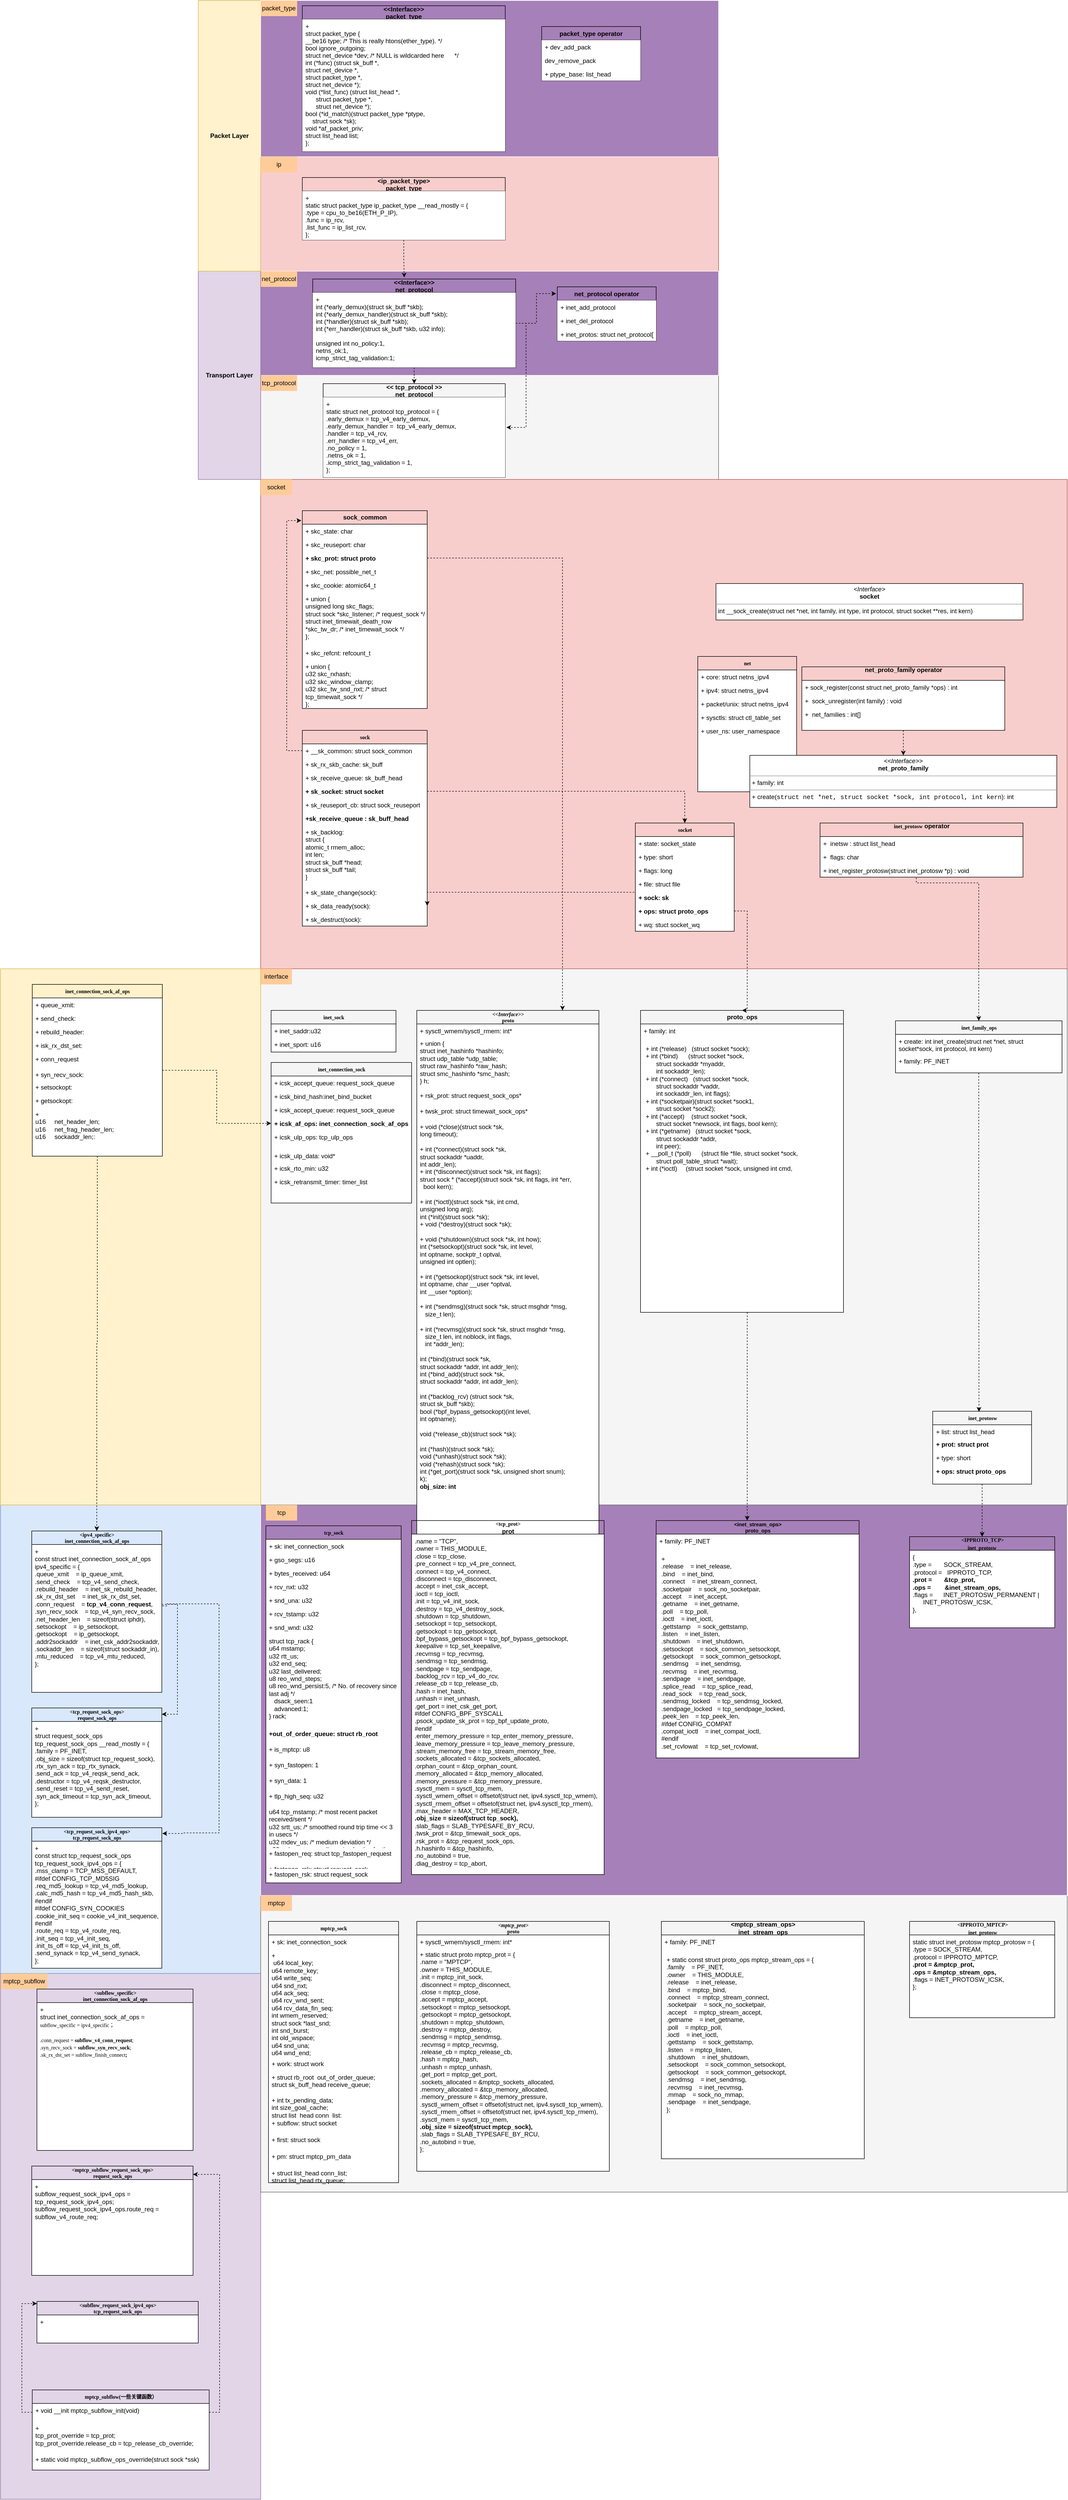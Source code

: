 <mxfile version="16.1.0" type="github">
  <diagram name="Page-1" id="c4acf3e9-155e-7222-9cf6-157b1a14988f">
    <mxGraphModel dx="2386" dy="3013" grid="1" gridSize="10" guides="1" tooltips="1" connect="1" arrows="1" fold="1" page="0" pageScale="1" pageWidth="850" pageHeight="1100" background="none" math="0" shadow="0">
      <root>
        <mxCell id="0" />
        <mxCell id="1" parent="0" />
        <mxCell id="nPnTj5xX4SkfBffu697Y-313" value="&lt;span style=&quot;color: rgba(0 , 0 , 0 , 0) ; font-family: monospace ; font-size: 0px&quot;&gt;%3CmxGraphModel%3E%3Croot%3E%3CmxCell%20id%3D%220%22%2F%3E%3CmxCell%20id%3D%221%22%20parent%3D%220%22%2F%3E%3CmxCell%20id%3D%222%22%20value%3D%22net_protocol%22%20style%3D%22rounded%3D0%3BwhiteSpace%3Dwrap%3Bhtml%3D1%3BstrokeColor%3D%2382b366%3BfillColor%3D%23d5e8d4%3B%22%20vertex%3D%221%22%20parent%3D%221%22%3E%3CmxGeometry%20x%3D%2210%22%20y%3D%2210%22%20width%3D%22100%22%20height%3D%2240%22%20as%3D%22geometry%22%2F%3E%3C%2FmxCell%3E%3C%2Froot%3E%3C%2FmxGraphModel%3E&lt;/span&gt;" style="rounded=0;whiteSpace=wrap;html=1;labelBackgroundColor=none;fontSize=12;strokeColor=#b85450;fillColor=#f8cecc;" vertex="1" parent="1">
          <mxGeometry x="-410" y="-1950" width="880" height="220" as="geometry" />
        </mxCell>
        <mxCell id="nPnTj5xX4SkfBffu697Y-293" value="" style="rounded=0;whiteSpace=wrap;html=1;fillColor=#f5f5f5;strokeColor=#666666;fontColor=#333333;" vertex="1" parent="1">
          <mxGeometry x="-410" y="-1530" width="880" height="200" as="geometry" />
        </mxCell>
        <mxCell id="nPnTj5xX4SkfBffu697Y-230" value="" style="rounded=0;whiteSpace=wrap;html=1;labelBackgroundColor=none;fontSize=12;strokeColor=#9673a6;fillColor=#e1d5e7;" vertex="1" parent="1">
          <mxGeometry x="-910" y="1540" width="500" height="1010" as="geometry" />
        </mxCell>
        <mxCell id="nPnTj5xX4SkfBffu697Y-215" value="" style="rounded=0;whiteSpace=wrap;html=1;labelBackgroundColor=none;fontSize=12;strokeColor=#6c8ebf;fillColor=#dae8fc;" vertex="1" parent="1">
          <mxGeometry x="-910" y="640" width="500" height="900" as="geometry" />
        </mxCell>
        <mxCell id="nPnTj5xX4SkfBffu697Y-104" value="" style="rounded=0;whiteSpace=wrap;html=1;labelBackgroundColor=none;fontSize=12;fontColor=#333333;strokeColor=#666666;fillColor=#f5f5f5;" vertex="1" parent="1">
          <mxGeometry x="-410" y="1390" width="1550" height="570" as="geometry" />
        </mxCell>
        <mxCell id="nPnTj5xX4SkfBffu697Y-103" value="" style="rounded=0;whiteSpace=wrap;html=1;labelBackgroundColor=none;fontSize=12;fontColor=#000000;strokeColor=#FFFFFF;fillColor=#A680B8;gradientColor=none;" vertex="1" parent="1">
          <mxGeometry x="-410" y="640" width="1550" height="750" as="geometry" />
        </mxCell>
        <mxCell id="nPnTj5xX4SkfBffu697Y-102" value="inet_sport" style="rounded=0;whiteSpace=wrap;html=1;labelBackgroundColor=none;fontSize=12;strokeColor=#666666;fillColor=#f5f5f5;fontColor=#333333;" vertex="1" parent="1">
          <mxGeometry x="-410" y="-630" width="1550" height="1270" as="geometry" />
        </mxCell>
        <mxCell id="nPnTj5xX4SkfBffu697Y-64" value="" style="rounded=0;whiteSpace=wrap;html=1;labelBackgroundColor=none;fontSize=12;strokeColor=#b85450;fillColor=#f8cecc;" vertex="1" parent="1">
          <mxGeometry x="-410" y="-1330" width="1550" height="940" as="geometry" />
        </mxCell>
        <mxCell id="17acba5748e5396b-20" value="&lt;b&gt;net&lt;/b&gt;" style="swimlane;html=1;fontStyle=0;childLayout=stackLayout;horizontal=1;startSize=26;fillColor=none;horizontalStack=0;resizeParent=1;resizeLast=0;collapsible=1;marginBottom=0;swimlaneFillColor=#ffffff;rounded=0;shadow=0;comic=0;labelBackgroundColor=none;strokeWidth=1;fontFamily=Verdana;fontSize=10;align=center;" parent="1" vertex="1">
          <mxGeometry x="430" y="-990" width="190" height="260" as="geometry">
            <mxRectangle x="300" y="-308" width="50" height="26" as="alternateBounds" />
          </mxGeometry>
        </mxCell>
        <mxCell id="17acba5748e5396b-21" value="+ core:&amp;nbsp;struct netns_ipv4&lt;br&gt;&lt;br&gt;&lt;br&gt;&lt;br&gt;&lt;br&gt;" style="text;html=1;strokeColor=none;fillColor=none;align=left;verticalAlign=top;spacingLeft=4;spacingRight=4;whiteSpace=wrap;overflow=hidden;rotatable=0;points=[[0,0.5],[1,0.5]];portConstraint=eastwest;" parent="17acba5748e5396b-20" vertex="1">
          <mxGeometry y="26" width="190" height="26" as="geometry" />
        </mxCell>
        <mxCell id="_SGdVM72hPZveykd37PC-3" value="+ ipv4:&amp;nbsp;struct netns_ipv4&lt;br&gt;&lt;br&gt;&lt;br&gt;&lt;br&gt;&lt;br&gt;&lt;br&gt;" style="text;html=1;strokeColor=none;fillColor=none;align=left;verticalAlign=top;spacingLeft=4;spacingRight=4;whiteSpace=wrap;overflow=hidden;rotatable=0;points=[[0,0.5],[1,0.5]];portConstraint=eastwest;" parent="17acba5748e5396b-20" vertex="1">
          <mxGeometry y="52" width="190" height="26" as="geometry" />
        </mxCell>
        <mxCell id="_SGdVM72hPZveykd37PC-2" value="+ packet/unix:&amp;nbsp;struct netns_ipv4&lt;br&gt;&lt;br&gt;&lt;br&gt;&lt;br&gt;&lt;br&gt;" style="text;html=1;strokeColor=none;fillColor=none;align=left;verticalAlign=top;spacingLeft=4;spacingRight=4;whiteSpace=wrap;overflow=hidden;rotatable=0;points=[[0,0.5],[1,0.5]];portConstraint=eastwest;" parent="17acba5748e5396b-20" vertex="1">
          <mxGeometry y="78" width="190" height="26" as="geometry" />
        </mxCell>
        <mxCell id="17acba5748e5396b-24" value="+ sysctls:&amp;nbsp;struct ctl_table_set" style="text;html=1;strokeColor=none;fillColor=none;align=left;verticalAlign=top;spacingLeft=4;spacingRight=4;whiteSpace=wrap;overflow=hidden;rotatable=0;points=[[0,0.5],[1,0.5]];portConstraint=eastwest;" parent="17acba5748e5396b-20" vertex="1">
          <mxGeometry y="104" width="190" height="26" as="geometry" />
        </mxCell>
        <mxCell id="17acba5748e5396b-26" value="+ user_ns:&amp;nbsp;user_namespace" style="text;html=1;strokeColor=none;fillColor=none;align=left;verticalAlign=top;spacingLeft=4;spacingRight=4;whiteSpace=wrap;overflow=hidden;rotatable=0;points=[[0,0.5],[1,0.5]];portConstraint=eastwest;" parent="17acba5748e5396b-20" vertex="1">
          <mxGeometry y="130" width="190" height="26" as="geometry" />
        </mxCell>
        <mxCell id="nPnTj5xX4SkfBffu697Y-19" value="" style="edgeStyle=orthogonalEdgeStyle;rounded=0;orthogonalLoop=1;jettySize=auto;html=1;dashed=1;fontSize=12;fontColor=#000000;startFill=1;entryX=0.468;entryY=0.007;entryDx=0;entryDy=0;entryPerimeter=0;" edge="1" parent="1" source="17acba5748e5396b-30" target="_SGdVM72hPZveykd37PC-32">
          <mxGeometry relative="1" as="geometry" />
        </mxCell>
        <mxCell id="17acba5748e5396b-30" value="&lt;b&gt;inet_family_ops&lt;/b&gt;" style="swimlane;html=1;fontStyle=0;childLayout=stackLayout;horizontal=1;startSize=26;fillColor=none;horizontalStack=0;resizeParent=1;resizeLast=0;collapsible=1;marginBottom=0;swimlaneFillColor=#ffffff;rounded=0;shadow=0;comic=0;labelBackgroundColor=none;strokeWidth=1;fontFamily=Verdana;fontSize=10;align=center;" parent="1" vertex="1">
          <mxGeometry x="810" y="-290" width="320" height="100" as="geometry" />
        </mxCell>
        <mxCell id="17acba5748e5396b-32" value="+ create:&amp;nbsp;&lt;span&gt;int inet_create(struct net *net, struct socket*sock, int protocol,&amp;nbsp;&lt;/span&gt;&lt;span&gt;int kern)&lt;/span&gt;&lt;span&gt;&lt;br&gt;&lt;/span&gt;" style="text;html=1;strokeColor=none;fillColor=none;align=left;verticalAlign=top;spacingLeft=4;spacingRight=4;whiteSpace=wrap;overflow=hidden;rotatable=0;points=[[0,0.5],[1,0.5]];portConstraint=eastwest;" parent="17acba5748e5396b-30" vertex="1">
          <mxGeometry y="26" width="320" height="38" as="geometry" />
        </mxCell>
        <mxCell id="17acba5748e5396b-31" value="+ family: PF_INET" style="text;html=1;strokeColor=none;fillColor=none;align=left;verticalAlign=top;spacingLeft=4;spacingRight=4;whiteSpace=wrap;overflow=hidden;rotatable=0;points=[[0,0.5],[1,0.5]];portConstraint=eastwest;" parent="17acba5748e5396b-30" vertex="1">
          <mxGeometry y="64" width="320" height="26" as="geometry" />
        </mxCell>
        <mxCell id="5d2195bd80daf111-18" value="&lt;p style=&quot;margin: 0px ; margin-top: 4px ; text-align: center&quot;&gt;&lt;i&gt;&amp;lt;&amp;lt;Interface&amp;gt;&amp;gt;&lt;/i&gt;&lt;br&gt;&lt;b&gt;net_proto_family&lt;/b&gt;&lt;/p&gt;&lt;hr size=&quot;1&quot;&gt;&lt;p style=&quot;margin: 0px ; margin-left: 4px&quot;&gt;+ family: int&lt;br&gt;&lt;/p&gt;&lt;hr size=&quot;1&quot;&gt;&lt;p style=&quot;margin: 0px ; margin-left: 4px&quot;&gt;&lt;font style=&quot;font-size: 12px&quot;&gt;+ create(&lt;/font&gt;&lt;span&gt;&lt;font face=&quot;menlo, monaco, courier new, monospace&quot;&gt;struct net *net, struct socket *sock,&amp;nbsp;&lt;/font&gt;&lt;/span&gt;&lt;font face=&quot;menlo, monaco, courier new, monospace&quot;&gt;int protocol, int kern&lt;/font&gt;&lt;span&gt;): int&lt;/span&gt;&lt;/p&gt;" style="verticalAlign=top;align=left;overflow=fill;fontSize=12;fontFamily=Helvetica;html=1;rounded=0;shadow=0;comic=0;labelBackgroundColor=none;strokeWidth=1" parent="1" vertex="1">
          <mxGeometry x="530" y="-800" width="590" height="100" as="geometry" />
        </mxCell>
        <mxCell id="nPnTj5xX4SkfBffu697Y-13" value="" style="edgeStyle=orthogonalEdgeStyle;rounded=0;orthogonalLoop=1;jettySize=auto;html=1;dashed=1;fontSize=12;fontColor=#000000;startFill=1;" edge="1" parent="1" source="_SGdVM72hPZveykd37PC-13" target="5d2195bd80daf111-18">
          <mxGeometry relative="1" as="geometry" />
        </mxCell>
        <mxCell id="_SGdVM72hPZveykd37PC-13" value="&lt;b style=&quot;font-family: &amp;#34;helvetica&amp;#34; ; font-size: 12px&quot;&gt;net_proto_family operator&lt;br&gt;&lt;br&gt;&lt;/b&gt;" style="swimlane;html=1;fontStyle=0;childLayout=stackLayout;horizontal=1;startSize=26;fillColor=none;horizontalStack=0;resizeParent=1;resizeLast=0;collapsible=1;marginBottom=0;swimlaneFillColor=#ffffff;rounded=0;shadow=0;comic=0;labelBackgroundColor=none;strokeWidth=1;fontFamily=Verdana;fontSize=10;align=center;" parent="1" vertex="1">
          <mxGeometry x="630" y="-970" width="390" height="122" as="geometry" />
        </mxCell>
        <mxCell id="_SGdVM72hPZveykd37PC-14" value="&lt;span&gt;+ sock_register(const struct net_proto_family *ops) : int&lt;/span&gt;&lt;br&gt;&lt;br&gt;&lt;br&gt;" style="text;html=1;strokeColor=none;fillColor=none;align=left;verticalAlign=top;spacingLeft=4;spacingRight=4;whiteSpace=wrap;overflow=hidden;rotatable=0;points=[[0,0.5],[1,0.5]];portConstraint=eastwest;" parent="_SGdVM72hPZveykd37PC-13" vertex="1">
          <mxGeometry y="26" width="390" height="26" as="geometry" />
        </mxCell>
        <mxCell id="_SGdVM72hPZveykd37PC-15" value="+&amp;nbsp;&lt;span&gt;&amp;nbsp;sock_unregister(int family) : void&lt;/span&gt;&lt;br&gt;&lt;br&gt;&lt;br&gt;" style="text;html=1;strokeColor=none;fillColor=none;align=left;verticalAlign=top;spacingLeft=4;spacingRight=4;whiteSpace=wrap;overflow=hidden;rotatable=0;points=[[0,0.5],[1,0.5]];portConstraint=eastwest;" parent="_SGdVM72hPZveykd37PC-13" vertex="1">
          <mxGeometry y="52" width="390" height="26" as="geometry" />
        </mxCell>
        <mxCell id="_SGdVM72hPZveykd37PC-20" value="+&amp;nbsp;&lt;span&gt;&amp;nbsp;&lt;/span&gt;net_families : int[]" style="text;html=1;strokeColor=none;fillColor=none;align=left;verticalAlign=top;spacingLeft=4;spacingRight=4;whiteSpace=wrap;overflow=hidden;rotatable=0;points=[[0,0.5],[1,0.5]];portConstraint=eastwest;" parent="_SGdVM72hPZveykd37PC-13" vertex="1">
          <mxGeometry y="78" width="390" height="26" as="geometry" />
        </mxCell>
        <mxCell id="_SGdVM72hPZveykd37PC-24" value="&lt;p style=&quot;margin: 0px ; margin-top: 4px ; text-align: center&quot;&gt;&lt;i&gt;&amp;lt;Interface&amp;gt;&lt;/i&gt;&lt;br&gt;&lt;b&gt;socket&lt;/b&gt;&lt;/p&gt;&lt;hr size=&quot;1&quot;&gt;&lt;p style=&quot;margin: 0px ; margin-left: 4px&quot;&gt;&lt;/p&gt;&lt;p style=&quot;margin: 0px ; margin-left: 4px&quot;&gt;int __sock_create(struct net *net, int family, int type, int protocol,&amp;nbsp;&lt;span&gt;struct socket **res, int kern)&lt;/span&gt;&lt;/p&gt;" style="verticalAlign=top;align=left;overflow=fill;fontSize=12;fontFamily=Helvetica;html=1;rounded=0;shadow=0;comic=0;labelBackgroundColor=none;strokeWidth=1" parent="1" vertex="1">
          <mxGeometry x="465" y="-1130" width="590" height="70" as="geometry" />
        </mxCell>
        <mxCell id="nPnTj5xX4SkfBffu697Y-34" value="" style="edgeStyle=orthogonalEdgeStyle;rounded=0;orthogonalLoop=1;jettySize=auto;html=1;dashed=1;fontSize=12;fontColor=#000000;startFill=1;entryX=0.5;entryY=0;entryDx=0;entryDy=0;" edge="1" parent="1" source="_SGdVM72hPZveykd37PC-32" target="_SGdVM72hPZveykd37PC-62">
          <mxGeometry relative="1" as="geometry" />
        </mxCell>
        <mxCell id="_SGdVM72hPZveykd37PC-32" value="&lt;span style=&quot;font-size: 10px&quot;&gt;&lt;b&gt;inet_protosw&lt;/b&gt;&lt;/span&gt;" style="swimlane;html=1;fontStyle=0;childLayout=stackLayout;horizontal=1;startSize=26;fillColor=none;horizontalStack=0;resizeParent=1;resizeLast=0;collapsible=1;marginBottom=0;swimlaneFillColor=#ffffff;rounded=0;shadow=0;comic=0;labelBackgroundColor=none;strokeWidth=1;fontFamily=Verdana;fontSize=10;align=center;" parent="1" vertex="1">
          <mxGeometry x="881.5" y="460" width="190" height="140" as="geometry">
            <mxRectangle x="120" y="340" width="110" height="26" as="alternateBounds" />
          </mxGeometry>
        </mxCell>
        <mxCell id="_SGdVM72hPZveykd37PC-33" value="+ list:&amp;nbsp;struct list_head" style="text;html=1;strokeColor=none;fillColor=none;align=left;verticalAlign=top;spacingLeft=4;spacingRight=4;whiteSpace=wrap;overflow=hidden;rotatable=0;points=[[0,0.5],[1,0.5]];portConstraint=eastwest;" parent="_SGdVM72hPZveykd37PC-32" vertex="1">
          <mxGeometry y="26" width="190" height="24" as="geometry" />
        </mxCell>
        <mxCell id="_SGdVM72hPZveykd37PC-35" value="&lt;b&gt;+ prot: struct prot&lt;/b&gt;" style="text;html=1;strokeColor=none;fillColor=none;align=left;verticalAlign=top;spacingLeft=4;spacingRight=4;whiteSpace=wrap;overflow=hidden;rotatable=0;points=[[0,0.5],[1,0.5]];portConstraint=eastwest;" parent="_SGdVM72hPZveykd37PC-32" vertex="1">
          <mxGeometry y="50" width="190" height="26" as="geometry" />
        </mxCell>
        <mxCell id="_SGdVM72hPZveykd37PC-34" value="+ type: short" style="text;html=1;strokeColor=none;fillColor=none;align=left;verticalAlign=top;spacingLeft=4;spacingRight=4;whiteSpace=wrap;overflow=hidden;rotatable=0;points=[[0,0.5],[1,0.5]];portConstraint=eastwest;" parent="_SGdVM72hPZveykd37PC-32" vertex="1">
          <mxGeometry y="76" width="190" height="26" as="geometry" />
        </mxCell>
        <mxCell id="_SGdVM72hPZveykd37PC-48" value="&lt;b&gt;+ ops: struct proto_ops&lt;/b&gt;" style="text;html=1;strokeColor=none;fillColor=none;align=left;verticalAlign=top;spacingLeft=4;spacingRight=4;whiteSpace=wrap;overflow=hidden;rotatable=0;points=[[0,0.5],[1,0.5]];portConstraint=eastwest;" parent="_SGdVM72hPZveykd37PC-32" vertex="1">
          <mxGeometry y="102" width="190" height="26" as="geometry" />
        </mxCell>
        <mxCell id="_SGdVM72hPZveykd37PC-50" value="&lt;b&gt;inet_protosw&lt;/b&gt;&lt;b style=&quot;font-family: &amp;#34;helvetica&amp;#34; ; font-size: 12px&quot;&gt;&amp;nbsp;operator&lt;br&gt;&lt;br&gt;&lt;/b&gt;" style="swimlane;html=1;fontStyle=0;childLayout=stackLayout;horizontal=1;startSize=26;fillColor=none;horizontalStack=0;resizeParent=1;resizeLast=0;collapsible=1;marginBottom=0;swimlaneFillColor=#ffffff;rounded=0;shadow=0;comic=0;labelBackgroundColor=none;strokeWidth=1;fontFamily=Verdana;fontSize=10;align=center;" parent="1" vertex="1">
          <mxGeometry x="665" y="-670" width="390" height="104" as="geometry">
            <mxRectangle x="-20" y="580" width="160" height="30" as="alternateBounds" />
          </mxGeometry>
        </mxCell>
        <mxCell id="_SGdVM72hPZveykd37PC-52" value="+&amp;nbsp;&lt;span&gt;&amp;nbsp;inetsw : struct list_head&lt;/span&gt;" style="text;html=1;strokeColor=none;fillColor=none;align=left;verticalAlign=top;spacingLeft=4;spacingRight=4;whiteSpace=wrap;overflow=hidden;rotatable=0;points=[[0,0.5],[1,0.5]];portConstraint=eastwest;" parent="_SGdVM72hPZveykd37PC-50" vertex="1">
          <mxGeometry y="26" width="390" height="26" as="geometry" />
        </mxCell>
        <mxCell id="_SGdVM72hPZveykd37PC-61" value="+&amp;nbsp;&lt;span&gt;&amp;nbsp;flags: char&lt;/span&gt;" style="text;html=1;strokeColor=none;fillColor=none;align=left;verticalAlign=top;spacingLeft=4;spacingRight=4;whiteSpace=wrap;overflow=hidden;rotatable=0;points=[[0,0.5],[1,0.5]];portConstraint=eastwest;" parent="_SGdVM72hPZveykd37PC-50" vertex="1">
          <mxGeometry y="52" width="390" height="26" as="geometry" />
        </mxCell>
        <mxCell id="_SGdVM72hPZveykd37PC-51" value="&lt;span&gt;+ inet_register_protosw(struct inet_protosw *p) : void&lt;/span&gt;" style="text;html=1;strokeColor=none;fillColor=none;align=left;verticalAlign=top;spacingLeft=4;spacingRight=4;whiteSpace=wrap;overflow=hidden;rotatable=0;points=[[0,0.5],[1,0.5]];portConstraint=eastwest;" parent="_SGdVM72hPZveykd37PC-50" vertex="1">
          <mxGeometry y="78" width="390" height="26" as="geometry" />
        </mxCell>
        <mxCell id="_SGdVM72hPZveykd37PC-62" value="&lt;b&gt;&amp;lt;IPPROTO_TCP&amp;gt;&lt;span style=&quot;font-family: &amp;#34;helvetica&amp;#34; ; font-size: 12px&quot;&gt;&lt;br&gt;&lt;/span&gt;inet_protosw&amp;nbsp;&lt;/b&gt;&lt;b style=&quot;font-family: &amp;#34;helvetica&amp;#34; ; font-size: 12px&quot;&gt;&lt;br&gt;&lt;/b&gt;" style="swimlane;html=1;fontStyle=0;childLayout=stackLayout;horizontal=1;startSize=26;fillColor=none;horizontalStack=0;resizeParent=1;resizeLast=0;collapsible=1;marginBottom=0;swimlaneFillColor=#ffffff;rounded=0;shadow=0;comic=0;labelBackgroundColor=none;strokeWidth=1;fontFamily=Verdana;fontSize=10;align=center;" parent="1" vertex="1">
          <mxGeometry x="837" y="701" width="279" height="175" as="geometry">
            <mxRectangle x="-20" y="580" width="160" height="30" as="alternateBounds" />
          </mxGeometry>
        </mxCell>
        <mxCell id="_SGdVM72hPZveykd37PC-63" value="&lt;span&gt;{&lt;/span&gt;&lt;div&gt;&lt;span&gt;  &lt;/span&gt;.type =&amp;nbsp; &amp;nbsp; &amp;nbsp; &amp;nbsp;SOCK_STREAM,&lt;/div&gt;&lt;div&gt;&lt;span&gt;  &lt;/span&gt;.protocol =&amp;nbsp; &amp;nbsp;IPPROTO_TCP,&lt;/div&gt;&lt;div&gt;&lt;b&gt;&lt;span&gt;  &lt;/span&gt;.prot =&amp;nbsp; &amp;nbsp; &amp;nbsp; &amp;nbsp;&amp;amp;tcp_prot,&lt;/b&gt;&lt;/div&gt;&lt;div&gt;&lt;b&gt;&lt;span&gt;  &lt;/span&gt;.ops =&amp;nbsp; &amp;nbsp; &amp;nbsp; &amp;nbsp; &amp;amp;inet_stream_ops,&lt;/b&gt;&lt;/div&gt;&lt;div&gt;&lt;span&gt;  &lt;/span&gt;.flags =&amp;nbsp; &amp;nbsp; &amp;nbsp; INET_PROTOSW_PERMANENT |&lt;/div&gt;&lt;div&gt;&lt;span&gt;   &lt;/span&gt;&amp;nbsp; &amp;nbsp; &amp;nbsp; INET_PROTOSW_ICSK,&lt;/div&gt;&lt;div&gt;&lt;span&gt; &lt;/span&gt;},&lt;/div&gt;" style="text;html=1;strokeColor=none;fillColor=none;align=left;verticalAlign=top;spacingLeft=4;spacingRight=4;whiteSpace=wrap;overflow=hidden;rotatable=0;points=[[0,0.5],[1,0.5]];portConstraint=eastwest;" parent="_SGdVM72hPZveykd37PC-62" vertex="1">
          <mxGeometry y="26" width="279" height="144" as="geometry" />
        </mxCell>
        <mxCell id="nPnTj5xX4SkfBffu697Y-32" value="" style="edgeStyle=orthogonalEdgeStyle;rounded=0;orthogonalLoop=1;jettySize=auto;html=1;dashed=1;fontSize=12;fontColor=#000000;startFill=1;" edge="1" parent="1" source="_SGdVM72hPZveykd37PC-69" target="_SGdVM72hPZveykd37PC-88">
          <mxGeometry relative="1" as="geometry" />
        </mxCell>
        <mxCell id="_SGdVM72hPZveykd37PC-69" value="&lt;span style=&quot;font-size: 10px&quot;&gt;&lt;b&gt;&lt;i&gt;&amp;lt;&amp;lt;Interface&amp;gt;&amp;gt;&lt;br&gt;&lt;/i&gt;proto&lt;/b&gt;&lt;/span&gt;" style="swimlane;html=1;fontStyle=0;childLayout=stackLayout;horizontal=1;startSize=26;fillColor=none;horizontalStack=0;resizeParent=1;resizeLast=0;collapsible=1;marginBottom=0;swimlaneFillColor=#ffffff;rounded=0;shadow=0;comic=0;labelBackgroundColor=none;strokeWidth=1;fontFamily=Verdana;fontSize=10;align=center;" parent="1" vertex="1">
          <mxGeometry x="-110" y="-310" width="350" height="1120" as="geometry">
            <mxRectangle x="-100" y="330" width="110" height="26" as="alternateBounds" />
          </mxGeometry>
        </mxCell>
        <mxCell id="_SGdVM72hPZveykd37PC-70" value="+ sysctl_wmem/sysctl_rmem: int*" style="text;html=1;strokeColor=none;fillColor=none;align=left;verticalAlign=top;spacingLeft=4;spacingRight=4;whiteSpace=wrap;overflow=hidden;rotatable=0;points=[[0,0.5],[1,0.5]];portConstraint=eastwest;" parent="_SGdVM72hPZveykd37PC-69" vertex="1">
          <mxGeometry y="26" width="350" height="24" as="geometry" />
        </mxCell>
        <mxCell id="_SGdVM72hPZveykd37PC-73" value="+&amp;nbsp;&lt;span&gt;union {&lt;/span&gt;&lt;div&gt;&lt;span&gt;  &lt;/span&gt;struct inet_hashinfo&lt;span&gt; &lt;/span&gt;*hashinfo;&lt;/div&gt;&lt;div&gt;&lt;span&gt;  &lt;/span&gt;struct udp_table&lt;span&gt; &lt;/span&gt;*udp_table;&lt;/div&gt;&lt;div&gt;&lt;span&gt;  &lt;/span&gt;struct raw_hashinfo&lt;span&gt; &lt;/span&gt;*raw_hash;&lt;/div&gt;&lt;div&gt;&lt;span&gt;  &lt;/span&gt;struct smc_hashinfo&lt;span&gt; &lt;/span&gt;*smc_hash;&lt;/div&gt;&lt;div&gt;&lt;span&gt; &lt;/span&gt;} h;&lt;/div&gt;" style="text;html=1;strokeColor=none;fillColor=none;align=left;verticalAlign=top;spacingLeft=4;spacingRight=4;whiteSpace=wrap;overflow=hidden;rotatable=0;points=[[0,0.5],[1,0.5]];portConstraint=eastwest;" parent="_SGdVM72hPZveykd37PC-69" vertex="1">
          <mxGeometry y="50" width="350" height="100" as="geometry" />
        </mxCell>
        <mxCell id="_SGdVM72hPZveykd37PC-71" value="+ rsk_prot: struct request_sock_ops*" style="text;html=1;strokeColor=none;fillColor=none;align=left;verticalAlign=top;spacingLeft=4;spacingRight=4;whiteSpace=wrap;overflow=hidden;rotatable=0;points=[[0,0.5],[1,0.5]];portConstraint=eastwest;" parent="_SGdVM72hPZveykd37PC-69" vertex="1">
          <mxGeometry y="150" width="350" height="30" as="geometry" />
        </mxCell>
        <mxCell id="_SGdVM72hPZveykd37PC-75" value="+ twsk_prot: struct timewait_sock_ops*" style="text;html=1;strokeColor=none;fillColor=none;align=left;verticalAlign=top;spacingLeft=4;spacingRight=4;whiteSpace=wrap;overflow=hidden;rotatable=0;points=[[0,0.5],[1,0.5]];portConstraint=eastwest;" parent="_SGdVM72hPZveykd37PC-69" vertex="1">
          <mxGeometry y="180" width="350" height="30" as="geometry" />
        </mxCell>
        <mxCell id="_SGdVM72hPZveykd37PC-76" value="+&amp;nbsp;&lt;span&gt;void&lt;/span&gt;&lt;span&gt;   &lt;/span&gt;&lt;span&gt;(*close)(struct sock *sk,&lt;/span&gt;&lt;div&gt;&lt;span&gt;     &lt;/span&gt;long timeout);&lt;/div&gt;&lt;div&gt;&lt;br&gt;&lt;/div&gt;&lt;div&gt;&lt;span&gt;&lt;/span&gt;+ int&lt;span&gt;   &lt;/span&gt;(*connect)(struct sock *sk,&lt;/div&gt;&lt;div&gt;&lt;span&gt;     &lt;/span&gt;struct sockaddr *uaddr,&lt;/div&gt;&lt;div&gt;&lt;span&gt;     &lt;/span&gt;int addr_len);&lt;/div&gt;&lt;div&gt;&lt;span&gt;&lt;/span&gt;+ int&lt;span&gt;   &lt;/span&gt;(*disconnect)(struct sock *sk, int flags);&lt;/div&gt;&lt;div&gt;&lt;span&gt; &lt;/span&gt;struct sock *&lt;span&gt;  &lt;/span&gt;(*accept)(struct sock *sk, int flags, int *err,&lt;/div&gt;&lt;div&gt;&lt;span&gt;     &lt;/span&gt;&amp;nbsp; bool kern);&lt;/div&gt;&lt;div&gt;&lt;br&gt;&lt;/div&gt;&lt;div&gt;&lt;span&gt;&lt;/span&gt;+ int&lt;span&gt;   &lt;/span&gt;(*ioctl)(struct sock *sk, int cmd,&lt;/div&gt;&lt;div&gt;&lt;span&gt;     &lt;/span&gt; unsigned long arg);&lt;/div&gt;&lt;div&gt;&lt;span&gt; &lt;/span&gt;int&lt;span&gt;   &lt;/span&gt;(*init)(struct sock *sk);&lt;/div&gt;&lt;div&gt;&lt;span&gt;&lt;/span&gt;+ void&lt;span&gt;   &lt;/span&gt;(*destroy)(struct sock *sk);&lt;/div&gt;&lt;div&gt;&lt;br&gt;&lt;/div&gt;&lt;div&gt;&lt;span&gt;&lt;/span&gt;+ void&lt;span&gt;   &lt;/span&gt;(*shutdown)(struct sock *sk, int how);&lt;/div&gt;&lt;div&gt;&lt;span&gt; &lt;/span&gt;int&lt;span&gt;   &lt;/span&gt;(*setsockopt)(struct sock *sk, int level,&lt;/div&gt;&lt;div&gt;&lt;span&gt;     &lt;/span&gt;int optname, sockptr_t optval,&lt;/div&gt;&lt;div&gt;&lt;span&gt;     &lt;/span&gt;unsigned int optlen);&lt;/div&gt;&lt;div&gt;&lt;br&gt;&lt;/div&gt;&lt;div&gt;&lt;span&gt;&lt;/span&gt;+ int&lt;span&gt;   &lt;/span&gt;(*getsockopt)(struct sock *sk, int level,&lt;/div&gt;&lt;div&gt;&lt;span&gt;int optname, char __user *optval,&lt;/span&gt;&lt;br&gt;&lt;/div&gt;&lt;div&gt;&lt;span&gt;     &lt;/span&gt;int __user *option);&lt;/div&gt;&lt;div&gt;&lt;br&gt;&lt;/div&gt;&lt;div&gt;&lt;span&gt;&lt;/span&gt;+ int&lt;span&gt;   &lt;/span&gt;(*sendmsg)(struct sock *sk, struct msghdr *msg,&lt;/div&gt;&lt;div&gt;&lt;span&gt;     &lt;/span&gt;&amp;nbsp; &amp;nbsp;size_t len);&lt;/div&gt;&lt;div&gt;&lt;br&gt;&lt;/div&gt;&lt;div&gt;&lt;span&gt;&lt;/span&gt;+ int&lt;span&gt;   &lt;/span&gt;(*recvmsg)(struct sock *sk, struct msghdr *msg,&lt;/div&gt;&lt;div&gt;&lt;span&gt;     &lt;/span&gt;&amp;nbsp; &amp;nbsp;size_t len, int noblock, int flags,&lt;/div&gt;&lt;div&gt;&lt;span&gt;     &lt;/span&gt;&amp;nbsp; &amp;nbsp;int *addr_len);&lt;/div&gt;&lt;div&gt;&lt;br&gt;&lt;/div&gt;&lt;div&gt;&lt;span&gt; &lt;/span&gt;int&lt;span&gt;   &lt;/span&gt;(*bind)(struct sock *sk,&lt;/div&gt;&lt;div&gt;&lt;span&gt;     &lt;/span&gt;struct sockaddr *addr, int addr_len);&lt;/div&gt;&lt;div&gt;&lt;span&gt; &lt;/span&gt;int&lt;span&gt;   &lt;/span&gt;(*bind_add)(struct sock *sk,&lt;/div&gt;&lt;div&gt;&lt;span&gt;     &lt;/span&gt;struct sockaddr *addr, int addr_len);&lt;/div&gt;&lt;div&gt;&lt;br&gt;&lt;/div&gt;&lt;div&gt;&lt;span&gt; &lt;/span&gt;int&lt;span&gt;   &lt;/span&gt;(*backlog_rcv) (struct sock *sk,&lt;/div&gt;&lt;div&gt;&lt;span&gt;      &lt;/span&gt;struct sk_buff *skb);&lt;/div&gt;&lt;div&gt;&lt;span&gt; &lt;/span&gt;bool&lt;span&gt;   &lt;/span&gt;(*bpf_bypass_getsockopt)(int level,&lt;/div&gt;&lt;div&gt;&lt;span&gt;       &lt;/span&gt; int optname);&lt;/div&gt;&lt;div&gt;&lt;br&gt;&lt;/div&gt;&lt;div&gt;&lt;span&gt; &lt;/span&gt;void&lt;span&gt;  &lt;/span&gt;(*release_cb)(struct sock *sk);&lt;/div&gt;&lt;div&gt;&lt;br&gt;&lt;/div&gt;&lt;div&gt;&lt;span&gt; &lt;/span&gt;int&lt;span&gt;   &lt;/span&gt;(*hash)(struct sock *sk);&lt;/div&gt;&lt;div&gt;&lt;span&gt; &lt;/span&gt;void&lt;span&gt;   &lt;/span&gt;(*unhash)(struct sock *sk);&lt;/div&gt;&lt;div&gt;&lt;span&gt; &lt;/span&gt;void&lt;span&gt;   &lt;/span&gt;(*rehash)(struct sock *sk);&lt;/div&gt;&lt;div&gt;&lt;span&gt; &lt;/span&gt;int&lt;span&gt;   &lt;/span&gt;(*get_port)(struct sock *sk, unsigned short snum);&lt;/div&gt;&lt;div&gt;&lt;span&gt;k);&lt;/span&gt;&lt;br&gt;&lt;/div&gt;&lt;div&gt;&lt;b&gt;obj_size: int&lt;/b&gt;&lt;span&gt;&lt;br&gt;&lt;/span&gt;&lt;/div&gt;&lt;div&gt;&lt;br&gt;&lt;/div&gt;" style="text;html=1;strokeColor=none;fillColor=none;align=left;verticalAlign=top;spacingLeft=4;spacingRight=4;whiteSpace=wrap;overflow=hidden;rotatable=0;points=[[0,0.5],[1,0.5]];portConstraint=eastwest;" parent="_SGdVM72hPZveykd37PC-69" vertex="1">
          <mxGeometry y="210" width="350" height="710" as="geometry" />
        </mxCell>
        <mxCell id="nPnTj5xX4SkfBffu697Y-33" value="" style="edgeStyle=orthogonalEdgeStyle;rounded=0;orthogonalLoop=1;jettySize=auto;html=1;dashed=1;fontSize=12;fontColor=#000000;startFill=1;" edge="1" parent="1" source="_SGdVM72hPZveykd37PC-79" target="_SGdVM72hPZveykd37PC-84">
          <mxGeometry relative="1" as="geometry">
            <Array as="points">
              <mxPoint x="525" y="510" />
              <mxPoint x="525" y="510" />
            </Array>
          </mxGeometry>
        </mxCell>
        <mxCell id="_SGdVM72hPZveykd37PC-79" value="&lt;b style=&quot;font-family: &amp;#34;helvetica&amp;#34; ; font-size: 12px&quot;&gt;proto_ops&lt;/b&gt;&lt;b style=&quot;font-family: &amp;#34;helvetica&amp;#34; ; font-size: 12px&quot;&gt;&lt;br&gt;&lt;/b&gt;" style="swimlane;html=1;fontStyle=0;childLayout=stackLayout;horizontal=1;startSize=26;fillColor=none;horizontalStack=0;resizeParent=1;resizeLast=0;collapsible=1;marginBottom=0;swimlaneFillColor=#ffffff;rounded=0;shadow=0;comic=0;labelBackgroundColor=none;strokeWidth=1;fontFamily=Verdana;fontSize=10;align=center;" parent="1" vertex="1">
          <mxGeometry x="320" y="-310" width="390" height="580" as="geometry">
            <mxRectangle x="400" y="670" width="160" height="30" as="alternateBounds" />
          </mxGeometry>
        </mxCell>
        <mxCell id="_SGdVM72hPZveykd37PC-80" value="+&amp;nbsp;&lt;span&gt;family: int&lt;/span&gt;" style="text;html=1;strokeColor=none;fillColor=none;align=left;verticalAlign=top;spacingLeft=4;spacingRight=4;whiteSpace=wrap;overflow=hidden;rotatable=0;points=[[0,0.5],[1,0.5]];portConstraint=eastwest;" parent="_SGdVM72hPZveykd37PC-79" vertex="1">
          <mxGeometry y="26" width="390" height="34" as="geometry" />
        </mxCell>
        <mxCell id="_SGdVM72hPZveykd37PC-82" value="&lt;p style=&quot;margin: 0px 0px 0px 4px&quot;&gt;+&amp;nbsp;int&amp;nbsp;(*release)&amp;nbsp; &amp;nbsp;(struct socket *sock);&lt;/p&gt;&lt;p style=&quot;margin: 0px 0px 0px 4px&quot;&gt;+ int&amp;nbsp;(*bind)&amp;nbsp;&amp;nbsp; &amp;nbsp; &amp;nbsp;(struct socket *sock,&lt;/p&gt;&lt;p style=&quot;margin: 0px 0px 0px 4px&quot;&gt;&amp;nbsp; &amp;nbsp; &amp;nbsp; struct sockaddr *myaddr,&lt;/p&gt;&lt;p style=&quot;margin: 0px 0px 0px 4px&quot;&gt;&amp;nbsp; &amp;nbsp; &amp;nbsp; int sockaddr_len);&lt;/p&gt;&lt;p style=&quot;margin: 0px 0px 0px 4px&quot;&gt;+ int&amp;nbsp;(*connect)&amp;nbsp; &amp;nbsp;(struct socket *sock,&lt;/p&gt;&lt;p style=&quot;margin: 0px 0px 0px 4px&quot;&gt;&amp;nbsp; &amp;nbsp; &amp;nbsp; struct sockaddr *vaddr,&lt;/p&gt;&lt;p style=&quot;margin: 0px 0px 0px 4px&quot;&gt;&amp;nbsp; &amp;nbsp; &amp;nbsp; int sockaddr_len, int flags);&lt;/p&gt;&lt;p style=&quot;margin: 0px 0px 0px 4px&quot;&gt;+ int&amp;nbsp;(*socketpair)(struct socket *sock1,&lt;/p&gt;&lt;p style=&quot;margin: 0px 0px 0px 4px&quot;&gt;&amp;nbsp; &amp;nbsp; &amp;nbsp; struct socket *sock2);&lt;/p&gt;&lt;p style=&quot;margin: 0px 0px 0px 4px&quot;&gt;+ int&amp;nbsp;(*accept)&amp;nbsp; &amp;nbsp; (struct socket *sock,&lt;/p&gt;&lt;p style=&quot;margin: 0px 0px 0px 4px&quot;&gt;&amp;nbsp; &amp;nbsp; &amp;nbsp; struct socket *newsock, int flags, bool kern);&lt;/p&gt;&lt;p style=&quot;margin: 0px 0px 0px 4px&quot;&gt;+ int&amp;nbsp;(*getname)&amp;nbsp; &amp;nbsp;(struct socket *sock,&lt;/p&gt;&lt;p style=&quot;margin: 0px 0px 0px 4px&quot;&gt;&amp;nbsp; &amp;nbsp; &amp;nbsp; struct sockaddr *addr,&lt;/p&gt;&lt;p style=&quot;margin: 0px 0px 0px 4px&quot;&gt;&amp;nbsp; &amp;nbsp; &amp;nbsp; int peer);&lt;/p&gt;&lt;p style=&quot;margin: 0px 0px 0px 4px&quot;&gt;+ __poll_t&amp;nbsp;(*poll)&amp;nbsp;&amp;nbsp; &amp;nbsp; &amp;nbsp;(struct file *file, struct socket *sock,&lt;/p&gt;&lt;p style=&quot;margin: 0px 0px 0px 4px&quot;&gt;&amp;nbsp; &amp;nbsp; &amp;nbsp; struct poll_table_struct *wait);&lt;/p&gt;&lt;p style=&quot;margin: 0px 0px 0px 4px&quot;&gt;+ int&amp;nbsp;(*ioctl)&amp;nbsp; &amp;nbsp; &amp;nbsp;(struct socket *sock, unsigned int cmd,&lt;/p&gt;&lt;p style=&quot;margin: 0px 0px 0px 4px&quot;&gt;&amp;nbsp; &amp;nbsp; &amp;nbsp; unsigned long arg);&lt;/p&gt;&lt;p style=&quot;margin: 0px 0px 0px 4px&quot;&gt;+ int&amp;nbsp;(*gettstamp) (struct socket *sock, void __user *userstamp,&lt;/p&gt;&lt;p style=&quot;margin: 0px 0px 0px 4px&quot;&gt;&amp;nbsp; &amp;nbsp; &amp;nbsp; bool timeval, bool time32);&lt;/p&gt;&lt;p style=&quot;margin: 0px 0px 0px 4px&quot;&gt;+ int&amp;nbsp;(*listen)&amp;nbsp; &amp;nbsp; (struct socket *sock, int len);&lt;/p&gt;&lt;p style=&quot;margin: 0px 0px 0px 4px&quot;&gt;+ int&amp;nbsp;(*shutdown)&amp;nbsp; (struct socket *sock, int flags);&lt;/p&gt;&lt;p style=&quot;margin: 0px 0px 0px 4px&quot;&gt;+ int&amp;nbsp;(*setsockopt)(struct socket *sock, int level,&lt;/p&gt;&lt;p style=&quot;margin: 0px 0px 0px 4px&quot;&gt;&amp;nbsp; &amp;nbsp; &amp;nbsp; int optname, sockptr_t optval,&lt;/p&gt;&lt;p style=&quot;margin: 0px 0px 0px 4px&quot;&gt;&amp;nbsp; &amp;nbsp; &amp;nbsp; unsigned int optlen);&lt;/p&gt;&lt;p style=&quot;margin: 0px 0px 0px 4px&quot;&gt;+ int&amp;nbsp;(*getsockopt)(struct socket *sock, int level,&lt;/p&gt;&lt;p style=&quot;margin: 0px 0px 0px 4px&quot;&gt;&amp;nbsp; &amp;nbsp; &amp;nbsp; int optname, char __user *optval, int __user *optlen);&lt;/p&gt;&lt;p style=&quot;margin: 0px 0px 0px 4px&quot;&gt;+ void&amp;nbsp;(*show_fdinfo)(struct seq_file *m, struct socket *sock);&lt;/p&gt;&lt;p style=&quot;margin: 0px 0px 0px 4px&quot;&gt;+ int&amp;nbsp;(*sendmsg)&amp;nbsp; &amp;nbsp;(struct socket *sock, struct msghdr *m,&lt;/p&gt;&lt;p style=&quot;margin: 0px 0px 0px 4px&quot;&gt;&amp;nbsp; &amp;nbsp; &amp;nbsp; size_t total_len);&lt;/p&gt;" style="text;html=1;strokeColor=none;fillColor=none;align=left;verticalAlign=top;spacingLeft=4;spacingRight=4;whiteSpace=wrap;overflow=hidden;rotatable=0;points=[[0,0.5],[1,0.5]];portConstraint=eastwest;" parent="_SGdVM72hPZveykd37PC-79" vertex="1">
          <mxGeometry y="60" width="390" height="250" as="geometry" />
        </mxCell>
        <mxCell id="_SGdVM72hPZveykd37PC-84" value="&lt;font face=&quot;helvetica&quot;&gt;&lt;b&gt;&amp;lt;inet_stream_ops&amp;gt;&lt;br&gt;proto_ops&lt;br&gt;&lt;/b&gt;&lt;/font&gt;" style="swimlane;html=1;fontStyle=0;childLayout=stackLayout;horizontal=1;startSize=26;fillColor=none;horizontalStack=0;resizeParent=1;resizeLast=0;collapsible=1;marginBottom=0;swimlaneFillColor=#ffffff;rounded=0;shadow=0;comic=0;labelBackgroundColor=none;strokeWidth=1;fontFamily=Verdana;fontSize=10;align=center;" parent="1" vertex="1">
          <mxGeometry x="350" y="670" width="390" height="456" as="geometry">
            <mxRectangle x="350" y="670" width="160" height="30" as="alternateBounds" />
          </mxGeometry>
        </mxCell>
        <mxCell id="_SGdVM72hPZveykd37PC-85" value="+&amp;nbsp;&lt;span&gt;family:&amp;nbsp;&lt;/span&gt;PF_INET" style="text;html=1;strokeColor=none;fillColor=none;align=left;verticalAlign=top;spacingLeft=4;spacingRight=4;whiteSpace=wrap;overflow=hidden;rotatable=0;points=[[0,0.5],[1,0.5]];portConstraint=eastwest;" parent="_SGdVM72hPZveykd37PC-84" vertex="1">
          <mxGeometry y="26" width="390" height="34" as="geometry" />
        </mxCell>
        <mxCell id="_SGdVM72hPZveykd37PC-86" value="&lt;p style=&quot;margin: 0px 0px 0px 4px&quot;&gt;+&amp;nbsp;&lt;/p&gt;&lt;p style=&quot;margin: 0px 0px 0px 4px&quot;&gt;&lt;span&gt;.release&lt;/span&gt;&lt;span&gt; &lt;/span&gt;&lt;span&gt;&amp;nbsp; &amp;nbsp;= inet_release,&lt;/span&gt;&lt;/p&gt;&lt;p style=&quot;margin: 0px 0px 0px 4px&quot;&gt;&lt;span&gt; &lt;/span&gt;.bind&lt;span&gt;  &lt;/span&gt;&amp;nbsp; &amp;nbsp;= inet_bind,&lt;/p&gt;&lt;p style=&quot;margin: 0px 0px 0px 4px&quot;&gt;&lt;span&gt; &lt;/span&gt;.connect&lt;span&gt; &lt;/span&gt;&amp;nbsp; &amp;nbsp;= inet_stream_connect,&lt;/p&gt;&lt;p style=&quot;margin: 0px 0px 0px 4px&quot;&gt;&lt;span&gt; &lt;/span&gt;.socketpair&lt;span&gt; &lt;/span&gt;&amp;nbsp; &amp;nbsp;= sock_no_socketpair,&lt;/p&gt;&lt;p style=&quot;margin: 0px 0px 0px 4px&quot;&gt;&lt;span&gt; &lt;/span&gt;.accept&lt;span&gt;  &lt;/span&gt;&amp;nbsp; &amp;nbsp;= inet_accept,&lt;/p&gt;&lt;p style=&quot;margin: 0px 0px 0px 4px&quot;&gt;&lt;span&gt; &lt;/span&gt;.getname&lt;span&gt; &lt;/span&gt;&amp;nbsp; &amp;nbsp;= inet_getname,&lt;/p&gt;&lt;p style=&quot;margin: 0px 0px 0px 4px&quot;&gt;&lt;span&gt; &lt;/span&gt;.poll&lt;span&gt;  &lt;/span&gt;&amp;nbsp; &amp;nbsp;= tcp_poll,&lt;/p&gt;&lt;p style=&quot;margin: 0px 0px 0px 4px&quot;&gt;&lt;span&gt; &lt;/span&gt;.ioctl&lt;span&gt;  &lt;/span&gt;&amp;nbsp; &amp;nbsp;= inet_ioctl,&lt;/p&gt;&lt;p style=&quot;margin: 0px 0px 0px 4px&quot;&gt;&lt;span&gt; &lt;/span&gt;.gettstamp&lt;span&gt; &lt;/span&gt;&amp;nbsp; &amp;nbsp;= sock_gettstamp,&lt;/p&gt;&lt;p style=&quot;margin: 0px 0px 0px 4px&quot;&gt;&lt;span&gt; &lt;/span&gt;.listen&lt;span&gt;  &lt;/span&gt;&amp;nbsp; &amp;nbsp;= inet_listen,&lt;/p&gt;&lt;p style=&quot;margin: 0px 0px 0px 4px&quot;&gt;&lt;span&gt; &lt;/span&gt;.shutdown&lt;span&gt; &lt;/span&gt;&amp;nbsp; &amp;nbsp;= inet_shutdown,&lt;/p&gt;&lt;p style=&quot;margin: 0px 0px 0px 4px&quot;&gt;&lt;span&gt; &lt;/span&gt;.setsockopt&lt;span&gt; &lt;/span&gt;&amp;nbsp; &amp;nbsp;= sock_common_setsockopt,&lt;/p&gt;&lt;p style=&quot;margin: 0px 0px 0px 4px&quot;&gt;&lt;span&gt; &lt;/span&gt;.getsockopt&lt;span&gt; &lt;/span&gt;&amp;nbsp; &amp;nbsp;= sock_common_getsockopt,&lt;/p&gt;&lt;p style=&quot;margin: 0px 0px 0px 4px&quot;&gt;&lt;span&gt; &lt;/span&gt;.sendmsg&lt;span&gt; &lt;/span&gt;&amp;nbsp; &amp;nbsp;= inet_sendmsg,&lt;/p&gt;&lt;p style=&quot;margin: 0px 0px 0px 4px&quot;&gt;&lt;span&gt; &lt;/span&gt;.recvmsg&lt;span&gt; &lt;/span&gt;&amp;nbsp; &amp;nbsp;= inet_recvmsg,&lt;/p&gt;&lt;p style=&quot;margin: 0px 0px 0px 4px&quot;&gt;&lt;span&gt; &lt;/span&gt;.sendpage&lt;span&gt; &lt;/span&gt;&amp;nbsp; &amp;nbsp;= inet_sendpage,&lt;/p&gt;&lt;p style=&quot;margin: 0px 0px 0px 4px&quot;&gt;&lt;span&gt; &lt;/span&gt;.splice_read&lt;span&gt; &lt;/span&gt;&amp;nbsp; &amp;nbsp;= tcp_splice_read,&lt;/p&gt;&lt;p style=&quot;margin: 0px 0px 0px 4px&quot;&gt;&lt;span&gt; &lt;/span&gt;.read_sock&lt;span&gt; &lt;/span&gt;&amp;nbsp; &amp;nbsp;= tcp_read_sock,&lt;/p&gt;&lt;p style=&quot;margin: 0px 0px 0px 4px&quot;&gt;&lt;span&gt; &lt;/span&gt;.sendmsg_locked&amp;nbsp; &amp;nbsp; = tcp_sendmsg_locked,&lt;/p&gt;&lt;p style=&quot;margin: 0px 0px 0px 4px&quot;&gt;&lt;span&gt; &lt;/span&gt;.sendpage_locked&amp;nbsp; &amp;nbsp;= tcp_sendpage_locked,&lt;/p&gt;&lt;p style=&quot;margin: 0px 0px 0px 4px&quot;&gt;&lt;span&gt; &lt;/span&gt;.peek_len&lt;span&gt; &lt;/span&gt;&amp;nbsp; &amp;nbsp;= tcp_peek_len,&lt;/p&gt;&lt;p style=&quot;margin: 0px 0px 0px 4px&quot;&gt;#ifdef CONFIG_COMPAT&lt;/p&gt;&lt;p style=&quot;margin: 0px 0px 0px 4px&quot;&gt;&lt;span&gt; &lt;/span&gt;.compat_ioctl&lt;span&gt; &lt;/span&gt;&amp;nbsp; &amp;nbsp;= inet_compat_ioctl,&lt;/p&gt;&lt;p style=&quot;margin: 0px 0px 0px 4px&quot;&gt;#endif&lt;/p&gt;&lt;p style=&quot;margin: 0px 0px 0px 4px&quot;&gt;&lt;span&gt; &lt;/span&gt;.set_rcvlowat&lt;span&gt; &lt;/span&gt;&amp;nbsp; &amp;nbsp;= tcp_set_rcvlowat,&lt;/p&gt;" style="text;html=1;strokeColor=none;fillColor=none;align=left;verticalAlign=top;spacingLeft=4;spacingRight=4;whiteSpace=wrap;overflow=hidden;rotatable=0;points=[[0,0.5],[1,0.5]];portConstraint=eastwest;" parent="_SGdVM72hPZveykd37PC-84" vertex="1">
          <mxGeometry y="60" width="390" height="390" as="geometry" />
        </mxCell>
        <mxCell id="_SGdVM72hPZveykd37PC-88" value="&lt;b&gt;&amp;lt;tcp_prot&amp;gt;&lt;/b&gt;&lt;b style=&quot;font-family: &amp;#34;helvetica&amp;#34; ; font-size: 12px&quot;&gt;&lt;br&gt;prot&lt;br&gt;&lt;/b&gt;" style="swimlane;html=1;fontStyle=0;childLayout=stackLayout;horizontal=1;startSize=26;fillColor=none;horizontalStack=0;resizeParent=1;resizeLast=0;collapsible=1;marginBottom=0;swimlaneFillColor=#ffffff;rounded=0;shadow=0;comic=0;labelBackgroundColor=none;strokeWidth=1;fontFamily=Verdana;fontSize=10;align=center;" parent="1" vertex="1">
          <mxGeometry x="-120" y="670" width="370" height="680" as="geometry">
            <mxRectangle x="-20" y="580" width="160" height="30" as="alternateBounds" />
          </mxGeometry>
        </mxCell>
        <mxCell id="_SGdVM72hPZveykd37PC-89" value="&lt;div&gt;.name&lt;span&gt;   &lt;/span&gt;= &quot;TCP&quot;,&lt;/div&gt;&lt;div&gt;&lt;span&gt; &lt;/span&gt;.owner&lt;span&gt;   &lt;/span&gt;= THIS_MODULE,&lt;/div&gt;&lt;div&gt;&lt;span&gt; &lt;/span&gt;.close&lt;span&gt;   &lt;/span&gt;= tcp_close,&lt;/div&gt;&lt;div&gt;&lt;span&gt; &lt;/span&gt;.pre_connect&lt;span&gt;  &lt;/span&gt;= tcp_v4_pre_connect,&lt;/div&gt;&lt;div&gt;&lt;span&gt; &lt;/span&gt;.connect&lt;span&gt;  &lt;/span&gt;= tcp_v4_connect,&lt;/div&gt;&lt;div&gt;&lt;span&gt; &lt;/span&gt;.disconnect&lt;span&gt;  &lt;/span&gt;= tcp_disconnect,&lt;/div&gt;&lt;div&gt;&lt;span&gt; &lt;/span&gt;.accept&lt;span&gt;   &lt;/span&gt;= inet_csk_accept,&lt;/div&gt;&lt;div&gt;&lt;span&gt; &lt;/span&gt;.ioctl&lt;span&gt;   &lt;/span&gt;= tcp_ioctl,&lt;/div&gt;&lt;div&gt;&lt;span&gt; &lt;/span&gt;.init&lt;span&gt;   &lt;/span&gt;= tcp_v4_init_sock,&lt;/div&gt;&lt;div&gt;&lt;span&gt; &lt;/span&gt;.destroy&lt;span&gt;  &lt;/span&gt;= tcp_v4_destroy_sock,&lt;/div&gt;&lt;div&gt;&lt;span&gt; &lt;/span&gt;.shutdown&lt;span&gt;  &lt;/span&gt;= tcp_shutdown,&lt;/div&gt;&lt;div&gt;&lt;span&gt; &lt;/span&gt;.setsockopt&lt;span&gt;  &lt;/span&gt;= tcp_setsockopt,&lt;/div&gt;&lt;div&gt;&lt;span&gt; &lt;/span&gt;.getsockopt&lt;span&gt;  &lt;/span&gt;= tcp_getsockopt,&lt;/div&gt;&lt;div&gt;&lt;span&gt; &lt;/span&gt;.bpf_bypass_getsockopt&lt;span&gt; &lt;/span&gt;= tcp_bpf_bypass_getsockopt,&lt;/div&gt;&lt;div&gt;&lt;span&gt; &lt;/span&gt;.keepalive&lt;span&gt;  &lt;/span&gt;= tcp_set_keepalive,&lt;/div&gt;&lt;div&gt;&lt;span&gt; &lt;/span&gt;.recvmsg&lt;span&gt;  &lt;/span&gt;= tcp_recvmsg,&lt;/div&gt;&lt;div&gt;&lt;span&gt; &lt;/span&gt;.sendmsg&lt;span&gt;  &lt;/span&gt;= tcp_sendmsg,&lt;/div&gt;&lt;div&gt;&lt;span&gt; &lt;/span&gt;.sendpage&lt;span&gt;  &lt;/span&gt;= tcp_sendpage,&lt;/div&gt;&lt;div&gt;&lt;span&gt; &lt;/span&gt;.backlog_rcv&lt;span&gt;  &lt;/span&gt;= tcp_v4_do_rcv,&lt;/div&gt;&lt;div&gt;&lt;span&gt; &lt;/span&gt;.release_cb&lt;span&gt;  &lt;/span&gt;= tcp_release_cb,&lt;/div&gt;&lt;div&gt;&lt;span&gt; &lt;/span&gt;.hash&lt;span&gt;   &lt;/span&gt;= inet_hash,&lt;/div&gt;&lt;div&gt;&lt;span&gt; &lt;/span&gt;.unhash&lt;span&gt;   &lt;/span&gt;= inet_unhash,&lt;/div&gt;&lt;div&gt;&lt;span&gt; &lt;/span&gt;.get_port&lt;span&gt;  &lt;/span&gt;= inet_csk_get_port,&lt;/div&gt;&lt;div&gt;#ifdef CONFIG_BPF_SYSCALL&lt;/div&gt;&lt;div&gt;&lt;span&gt; &lt;/span&gt;.psock_update_sk_prot&lt;span&gt; &lt;/span&gt;= tcp_bpf_update_proto,&lt;/div&gt;&lt;div&gt;#endif&lt;/div&gt;&lt;div&gt;&lt;span&gt; &lt;/span&gt;.enter_memory_pressure&lt;span&gt; &lt;/span&gt;= tcp_enter_memory_pressure,&lt;/div&gt;&lt;div&gt;&lt;span&gt; &lt;/span&gt;.leave_memory_pressure&lt;span&gt; &lt;/span&gt;= tcp_leave_memory_pressure,&lt;/div&gt;&lt;div&gt;&lt;span&gt; &lt;/span&gt;.stream_memory_free&lt;span&gt; &lt;/span&gt;= tcp_stream_memory_free,&lt;/div&gt;&lt;div&gt;&lt;span&gt; &lt;/span&gt;.sockets_allocated&lt;span&gt; &lt;/span&gt;= &amp;amp;tcp_sockets_allocated,&lt;/div&gt;&lt;div&gt;&lt;span&gt; &lt;/span&gt;.orphan_count&lt;span&gt;  &lt;/span&gt;= &amp;amp;tcp_orphan_count,&lt;/div&gt;&lt;div&gt;&lt;span&gt; &lt;/span&gt;.memory_allocated&lt;span&gt; &lt;/span&gt;= &amp;amp;tcp_memory_allocated,&lt;/div&gt;&lt;div&gt;&lt;span&gt; &lt;/span&gt;.memory_pressure&lt;span&gt; &lt;/span&gt;= &amp;amp;tcp_memory_pressure,&lt;/div&gt;&lt;div&gt;&lt;span&gt; &lt;/span&gt;.sysctl_mem&lt;span&gt;  &lt;/span&gt;= sysctl_tcp_mem,&lt;/div&gt;&lt;div&gt;&lt;span&gt; &lt;/span&gt;.sysctl_wmem_offset&lt;span&gt; &lt;/span&gt;= offsetof(struct net, ipv4.sysctl_tcp_wmem),&lt;/div&gt;&lt;div&gt;&lt;span&gt; &lt;/span&gt;.sysctl_rmem_offset&lt;span&gt; &lt;/span&gt;= offsetof(struct net, ipv4.sysctl_tcp_rmem),&lt;/div&gt;&lt;div&gt;&lt;span&gt; &lt;/span&gt;.max_header&lt;span&gt;  &lt;/span&gt;= MAX_TCP_HEADER,&lt;/div&gt;&lt;div&gt;&lt;b&gt;&lt;span&gt; &lt;/span&gt;.obj_size&lt;span&gt;  &lt;/span&gt;= sizeof(struct tcp_sock),&lt;/b&gt;&lt;/div&gt;&lt;div&gt;&lt;span&gt; &lt;/span&gt;.slab_flags&lt;span&gt;  &lt;/span&gt;= SLAB_TYPESAFE_BY_RCU,&lt;/div&gt;&lt;div&gt;&lt;span&gt; &lt;/span&gt;.twsk_prot&lt;span&gt;  &lt;/span&gt;= &amp;amp;tcp_timewait_sock_ops,&lt;/div&gt;&lt;div&gt;&lt;span&gt; &lt;/span&gt;.rsk_prot&lt;span&gt;  &lt;/span&gt;= &amp;amp;tcp_request_sock_ops,&lt;/div&gt;&lt;div&gt;&lt;span&gt; &lt;/span&gt;.h.hashinfo&lt;span&gt;  &lt;/span&gt;= &amp;amp;tcp_hashinfo,&lt;/div&gt;&lt;div&gt;&lt;span&gt; &lt;/span&gt;.no_autobind&lt;span&gt;  &lt;/span&gt;= true,&lt;/div&gt;&lt;div&gt;&lt;span&gt; &lt;/span&gt;.diag_destroy&lt;span&gt;  &lt;/span&gt;= tcp_abort,&lt;/div&gt;" style="text;html=1;strokeColor=none;fillColor=none;align=left;verticalAlign=top;spacingLeft=4;spacingRight=4;whiteSpace=wrap;overflow=hidden;rotatable=0;points=[[0,0.5],[1,0.5]];portConstraint=eastwest;" parent="_SGdVM72hPZveykd37PC-88" vertex="1">
          <mxGeometry y="26" width="370" height="654" as="geometry" />
        </mxCell>
        <mxCell id="nPnTj5xX4SkfBffu697Y-6" value="tcp" style="text;html=1;strokeColor=none;fillColor=#FFCC99;align=center;verticalAlign=middle;whiteSpace=wrap;rounded=0;labelBackgroundColor=none;fontSize=12;fontColor=#000000;" vertex="1" parent="1">
          <mxGeometry x="-400" y="640" width="60" height="30" as="geometry" />
        </mxCell>
        <mxCell id="nPnTj5xX4SkfBffu697Y-18" value="" style="edgeStyle=orthogonalEdgeStyle;rounded=0;orthogonalLoop=1;jettySize=auto;html=1;dashed=1;fontSize=12;fontColor=#000000;startFill=1;exitX=0.474;exitY=1.038;exitDx=0;exitDy=0;exitPerimeter=0;entryX=0.5;entryY=0;entryDx=0;entryDy=0;" edge="1" parent="1" source="_SGdVM72hPZveykd37PC-51" target="17acba5748e5396b-30">
          <mxGeometry relative="1" as="geometry">
            <mxPoint x="850" y="-290" as="targetPoint" />
            <Array as="points">
              <mxPoint x="850" y="-555" />
              <mxPoint x="970" y="-555" />
            </Array>
          </mxGeometry>
        </mxCell>
        <mxCell id="nPnTj5xX4SkfBffu697Y-21" value="&lt;b&gt;&amp;lt;IPPROTO_MPTCP&amp;gt;&lt;span style=&quot;font-family: &amp;#34;helvetica&amp;#34; ; font-size: 12px&quot;&gt;&lt;br&gt;&lt;/span&gt;inet_protosw&lt;/b&gt;&lt;b style=&quot;font-family: &amp;#34;helvetica&amp;#34; ; font-size: 12px&quot;&gt;&lt;br&gt;&lt;/b&gt;" style="swimlane;html=1;fontStyle=0;childLayout=stackLayout;horizontal=1;startSize=26;fillColor=none;horizontalStack=0;resizeParent=1;resizeLast=0;collapsible=1;marginBottom=0;swimlaneFillColor=#ffffff;rounded=0;shadow=0;comic=0;labelBackgroundColor=none;strokeWidth=1;fontFamily=Verdana;fontSize=10;align=center;" vertex="1" parent="1">
          <mxGeometry x="837" y="1440" width="279" height="185" as="geometry">
            <mxRectangle x="-20" y="580" width="160" height="30" as="alternateBounds" />
          </mxGeometry>
        </mxCell>
        <mxCell id="nPnTj5xX4SkfBffu697Y-22" value="&lt;div&gt;static struct inet_protosw mptcp_protosw = {&lt;/div&gt;&lt;div&gt;&lt;span&gt;	&lt;/span&gt;.type&lt;span&gt;		&lt;/span&gt;= SOCK_STREAM,&lt;/div&gt;&lt;div&gt;&lt;span&gt;	&lt;/span&gt;.protocol&lt;span&gt;	&lt;/span&gt;= IPPROTO_MPTCP,&lt;/div&gt;&lt;div&gt;&lt;b&gt;&lt;span&gt;	&lt;/span&gt;.prot&lt;span&gt;		&lt;/span&gt;= &amp;amp;mptcp_prot,&lt;/b&gt;&lt;/div&gt;&lt;div&gt;&lt;b&gt;&lt;span&gt;	&lt;/span&gt;.ops&lt;span&gt;		&lt;/span&gt;= &amp;amp;mptcp_stream_ops,&lt;/b&gt;&lt;/div&gt;&lt;div&gt;&lt;span&gt;	&lt;/span&gt;.flags&lt;span&gt;		&lt;/span&gt;= INET_PROTOSW_ICSK,&lt;/div&gt;&lt;div&gt;};&lt;/div&gt;" style="text;html=1;strokeColor=none;fillColor=none;align=left;verticalAlign=top;spacingLeft=4;spacingRight=4;whiteSpace=wrap;overflow=hidden;rotatable=0;points=[[0,0.5],[1,0.5]];portConstraint=eastwest;" vertex="1" parent="nPnTj5xX4SkfBffu697Y-21">
          <mxGeometry y="26" width="279" height="144" as="geometry" />
        </mxCell>
        <mxCell id="nPnTj5xX4SkfBffu697Y-23" value="mptcp" style="text;html=1;strokeColor=none;fillColor=#FFCC99;align=center;verticalAlign=middle;whiteSpace=wrap;rounded=0;labelBackgroundColor=none;fontSize=12;fontColor=#000000;" vertex="1" parent="1">
          <mxGeometry x="-410" y="1390" width="60" height="30" as="geometry" />
        </mxCell>
        <mxCell id="nPnTj5xX4SkfBffu697Y-24" value="&lt;b&gt;&lt;i&gt;&lt;span style=&quot;font-size: 10px&quot;&gt;&amp;lt;mptcp_prot&lt;/span&gt;&lt;span style=&quot;font-size: 10px&quot;&gt;&amp;gt;&lt;/span&gt;&lt;br&gt;&lt;/i&gt;&lt;span style=&quot;font-size: 10px&quot;&gt;proto&lt;/span&gt;&lt;/b&gt;" style="swimlane;html=1;fontStyle=0;childLayout=stackLayout;horizontal=1;startSize=26;fillColor=none;horizontalStack=0;resizeParent=1;resizeLast=0;collapsible=1;marginBottom=0;swimlaneFillColor=#ffffff;rounded=0;shadow=0;comic=0;labelBackgroundColor=none;strokeWidth=1;fontFamily=Verdana;fontSize=10;align=center;" vertex="1" parent="1">
          <mxGeometry x="-110" y="1440" width="370" height="480" as="geometry">
            <mxRectangle x="20" y="2030" width="110" height="26" as="alternateBounds" />
          </mxGeometry>
        </mxCell>
        <mxCell id="nPnTj5xX4SkfBffu697Y-25" value="+ sysctl_wmem/sysctl_rmem: int*" style="text;html=1;strokeColor=none;fillColor=none;align=left;verticalAlign=top;spacingLeft=4;spacingRight=4;whiteSpace=wrap;overflow=hidden;rotatable=0;points=[[0,0.5],[1,0.5]];portConstraint=eastwest;" vertex="1" parent="nPnTj5xX4SkfBffu697Y-24">
          <mxGeometry y="26" width="370" height="24" as="geometry" />
        </mxCell>
        <mxCell id="nPnTj5xX4SkfBffu697Y-26" value="+&amp;nbsp;&lt;span&gt;static struct proto mptcp_prot = {&lt;/span&gt;&lt;div&gt;&lt;span&gt;	&lt;/span&gt;.name&lt;span&gt;		&lt;/span&gt;= &quot;MPTCP&quot;,&lt;/div&gt;&lt;div&gt;&lt;span&gt;	&lt;/span&gt;.owner&lt;span&gt;		&lt;/span&gt;= THIS_MODULE,&lt;/div&gt;&lt;div&gt;&lt;span&gt;	&lt;/span&gt;.init&lt;span&gt;		&lt;/span&gt;= mptcp_init_sock,&lt;/div&gt;&lt;div&gt;&lt;span&gt;	&lt;/span&gt;.disconnect&lt;span&gt;	&lt;/span&gt;= mptcp_disconnect,&lt;/div&gt;&lt;div&gt;&lt;span&gt;	&lt;/span&gt;.close&lt;span&gt;		&lt;/span&gt;= mptcp_close,&lt;/div&gt;&lt;div&gt;&lt;span&gt;	&lt;/span&gt;.accept&lt;span&gt;		&lt;/span&gt;= mptcp_accept,&lt;/div&gt;&lt;div&gt;&lt;span&gt;	&lt;/span&gt;.setsockopt&lt;span&gt;	&lt;/span&gt;= mptcp_setsockopt,&lt;/div&gt;&lt;div&gt;&lt;span&gt;	&lt;/span&gt;.getsockopt&lt;span&gt;	&lt;/span&gt;= mptcp_getsockopt,&lt;/div&gt;&lt;div&gt;&lt;span&gt;	&lt;/span&gt;.shutdown&lt;span&gt;	&lt;/span&gt;= mptcp_shutdown,&lt;/div&gt;&lt;div&gt;&lt;span&gt;	&lt;/span&gt;.destroy&lt;span&gt;	&lt;/span&gt;= mptcp_destroy,&lt;/div&gt;&lt;div&gt;&lt;span&gt;	&lt;/span&gt;.sendmsg&lt;span&gt;	&lt;/span&gt;= mptcp_sendmsg,&lt;/div&gt;&lt;div&gt;&lt;span&gt;	&lt;/span&gt;.recvmsg&lt;span&gt;	&lt;/span&gt;= mptcp_recvmsg,&lt;/div&gt;&lt;div&gt;&lt;span&gt;	&lt;/span&gt;.release_cb&lt;span&gt;	&lt;/span&gt;= mptcp_release_cb,&lt;/div&gt;&lt;div&gt;&lt;span&gt;	&lt;/span&gt;.hash&lt;span&gt;		&lt;/span&gt;= mptcp_hash,&lt;/div&gt;&lt;div&gt;&lt;span&gt;	&lt;/span&gt;.unhash&lt;span&gt;		&lt;/span&gt;= mptcp_unhash,&lt;/div&gt;&lt;div&gt;&lt;span&gt;	&lt;/span&gt;.get_port&lt;span&gt;	&lt;/span&gt;= mptcp_get_port,&lt;/div&gt;&lt;div&gt;&lt;span&gt;	&lt;/span&gt;.sockets_allocated&lt;span&gt;	&lt;/span&gt;= &amp;amp;mptcp_sockets_allocated,&lt;/div&gt;&lt;div&gt;&lt;span&gt;	&lt;/span&gt;.memory_allocated&lt;span&gt;	&lt;/span&gt;= &amp;amp;tcp_memory_allocated,&lt;/div&gt;&lt;div&gt;&lt;span&gt;	&lt;/span&gt;.memory_pressure&lt;span&gt;	&lt;/span&gt;= &amp;amp;tcp_memory_pressure,&lt;/div&gt;&lt;div&gt;&lt;span&gt;	&lt;/span&gt;.sysctl_wmem_offset&lt;span&gt;	&lt;/span&gt;= offsetof(struct net, ipv4.sysctl_tcp_wmem),&lt;/div&gt;&lt;div&gt;&lt;span&gt;	&lt;/span&gt;.sysctl_rmem_offset&lt;span&gt;	&lt;/span&gt;= offsetof(struct net, ipv4.sysctl_tcp_rmem),&lt;/div&gt;&lt;div&gt;&lt;span&gt;	&lt;/span&gt;.sysctl_mem&lt;span&gt;	&lt;/span&gt;= sysctl_tcp_mem,&lt;/div&gt;&lt;div&gt;&lt;b&gt;&lt;span&gt;	&lt;/span&gt;.obj_size&lt;span&gt;	&lt;/span&gt;= sizeof(struct mptcp_sock),&lt;/b&gt;&lt;/div&gt;&lt;div&gt;&lt;span&gt;	&lt;/span&gt;.slab_flags&lt;span&gt;	&lt;/span&gt;= SLAB_TYPESAFE_BY_RCU,&lt;/div&gt;&lt;div&gt;&lt;span&gt;	&lt;/span&gt;.no_autobind&lt;span&gt;	&lt;/span&gt;= true,&lt;/div&gt;&lt;div&gt;};&lt;/div&gt;" style="text;html=1;strokeColor=none;fillColor=none;align=left;verticalAlign=top;spacingLeft=4;spacingRight=4;whiteSpace=wrap;overflow=hidden;rotatable=0;points=[[0,0.5],[1,0.5]];portConstraint=eastwest;" vertex="1" parent="nPnTj5xX4SkfBffu697Y-24">
          <mxGeometry y="50" width="370" height="410" as="geometry" />
        </mxCell>
        <mxCell id="nPnTj5xX4SkfBffu697Y-35" value="&lt;span style=&quot;font-family: &amp;#34;helvetica&amp;#34; ; font-size: 12px ; text-align: left&quot;&gt;&lt;b&gt;&amp;lt;mptcp_stream_ops&amp;gt;&lt;br&gt;inet_stream_ops&lt;/b&gt;&lt;br&gt;&lt;/span&gt;" style="swimlane;html=1;fontStyle=0;childLayout=stackLayout;horizontal=1;startSize=26;fillColor=none;horizontalStack=0;resizeParent=1;resizeLast=0;collapsible=1;marginBottom=0;swimlaneFillColor=#ffffff;rounded=0;shadow=0;comic=0;labelBackgroundColor=none;strokeWidth=1;fontFamily=Verdana;fontSize=10;align=center;" vertex="1" parent="1">
          <mxGeometry x="360" y="1440" width="390" height="456" as="geometry">
            <mxRectangle x="360" y="1380" width="160" height="30" as="alternateBounds" />
          </mxGeometry>
        </mxCell>
        <mxCell id="nPnTj5xX4SkfBffu697Y-36" value="+&amp;nbsp;&lt;span&gt;family:&amp;nbsp;&lt;/span&gt;PF_INET" style="text;html=1;strokeColor=none;fillColor=none;align=left;verticalAlign=top;spacingLeft=4;spacingRight=4;whiteSpace=wrap;overflow=hidden;rotatable=0;points=[[0,0.5],[1,0.5]];portConstraint=eastwest;" vertex="1" parent="nPnTj5xX4SkfBffu697Y-35">
          <mxGeometry y="26" width="390" height="34" as="geometry" />
        </mxCell>
        <mxCell id="nPnTj5xX4SkfBffu697Y-37" value="&lt;p style=&quot;margin: 0px 0px 0px 4px&quot;&gt;+&amp;nbsp;&lt;span&gt;static const struct proto_ops mptcp_stream_ops = {&lt;/span&gt;&lt;/p&gt;&lt;p style=&quot;margin: 0px 0px 0px 4px&quot;&gt;&lt;span&gt;	&lt;/span&gt;.family&lt;span&gt;		&lt;/span&gt;&amp;nbsp; &amp;nbsp;= PF_INET,&lt;/p&gt;&lt;p style=&quot;margin: 0px 0px 0px 4px&quot;&gt;&lt;span&gt;	&lt;/span&gt;.owner&lt;span&gt;		&lt;/span&gt;&amp;nbsp; &amp;nbsp;= THIS_MODULE,&lt;/p&gt;&lt;p style=&quot;margin: 0px 0px 0px 4px&quot;&gt;&lt;span&gt;	&lt;/span&gt;.release&lt;span&gt;	&lt;/span&gt;&amp;nbsp; &amp;nbsp;= inet_release,&lt;/p&gt;&lt;p style=&quot;margin: 0px 0px 0px 4px&quot;&gt;&lt;span&gt;	&lt;/span&gt;.bind&lt;span&gt;		&lt;/span&gt;&amp;nbsp; &amp;nbsp;= mptcp_bind,&lt;/p&gt;&lt;p style=&quot;margin: 0px 0px 0px 4px&quot;&gt;&lt;span&gt;	&lt;/span&gt;.connect&lt;span&gt;	&lt;/span&gt;&amp;nbsp; &amp;nbsp;= mptcp_stream_connect,&lt;/p&gt;&lt;p style=&quot;margin: 0px 0px 0px 4px&quot;&gt;&lt;span&gt;	&lt;/span&gt;.socketpair&lt;span&gt;	&lt;/span&gt;&amp;nbsp; &amp;nbsp;= sock_no_socketpair,&lt;/p&gt;&lt;p style=&quot;margin: 0px 0px 0px 4px&quot;&gt;&lt;span&gt;	&lt;/span&gt;.accept&lt;span&gt;		&lt;/span&gt;&amp;nbsp; &amp;nbsp;= mptcp_stream_accept,&lt;/p&gt;&lt;p style=&quot;margin: 0px 0px 0px 4px&quot;&gt;&lt;span&gt;	&lt;/span&gt;.getname&lt;span&gt;	&lt;/span&gt;&amp;nbsp; &amp;nbsp;= inet_getname,&lt;/p&gt;&lt;p style=&quot;margin: 0px 0px 0px 4px&quot;&gt;&lt;span&gt;	&lt;/span&gt;.poll&lt;span&gt;		&lt;/span&gt;&amp;nbsp; &amp;nbsp;= mptcp_poll,&lt;/p&gt;&lt;p style=&quot;margin: 0px 0px 0px 4px&quot;&gt;&lt;span&gt;	&lt;/span&gt;.ioctl&lt;span&gt;		&lt;/span&gt;&amp;nbsp; &amp;nbsp;= inet_ioctl,&lt;/p&gt;&lt;p style=&quot;margin: 0px 0px 0px 4px&quot;&gt;&lt;span&gt;	&lt;/span&gt;.gettstamp&lt;span&gt;	&lt;/span&gt;&amp;nbsp; &amp;nbsp;= sock_gettstamp,&lt;/p&gt;&lt;p style=&quot;margin: 0px 0px 0px 4px&quot;&gt;&lt;span&gt;	&lt;/span&gt;.listen&lt;span&gt;		&lt;/span&gt;&amp;nbsp; &amp;nbsp;= mptcp_listen,&lt;/p&gt;&lt;p style=&quot;margin: 0px 0px 0px 4px&quot;&gt;&lt;span&gt;	&lt;/span&gt;.shutdown&lt;span&gt;	&lt;/span&gt;&amp;nbsp; &amp;nbsp;= inet_shutdown,&lt;/p&gt;&lt;p style=&quot;margin: 0px 0px 0px 4px&quot;&gt;&lt;span&gt;	&lt;/span&gt;.setsockopt&lt;span&gt;	&lt;/span&gt;&amp;nbsp; &amp;nbsp;= sock_common_setsockopt,&lt;/p&gt;&lt;p style=&quot;margin: 0px 0px 0px 4px&quot;&gt;&lt;span&gt;	&lt;/span&gt;.getsockopt&lt;span&gt;	&lt;/span&gt;&amp;nbsp; &amp;nbsp;= sock_common_getsockopt,&lt;/p&gt;&lt;p style=&quot;margin: 0px 0px 0px 4px&quot;&gt;&lt;span&gt;	&lt;/span&gt;.sendmsg&lt;span&gt;	&lt;/span&gt;&amp;nbsp; &amp;nbsp;= inet_sendmsg,&lt;/p&gt;&lt;p style=&quot;margin: 0px 0px 0px 4px&quot;&gt;&lt;span&gt;	&lt;/span&gt;.recvmsg&lt;span&gt;	&lt;/span&gt;&amp;nbsp; &amp;nbsp;= inet_recvmsg,&lt;/p&gt;&lt;p style=&quot;margin: 0px 0px 0px 4px&quot;&gt;&lt;span&gt;	&lt;/span&gt;.mmap&lt;span&gt;		&lt;/span&gt;&amp;nbsp; &amp;nbsp;= sock_no_mmap,&lt;/p&gt;&lt;p style=&quot;margin: 0px 0px 0px 4px&quot;&gt;&lt;span&gt;	&lt;/span&gt;.sendpage&lt;span&gt;	&lt;/span&gt;&amp;nbsp; &amp;nbsp;= inet_sendpage,&lt;/p&gt;&lt;p style=&quot;margin: 0px 0px 0px 4px&quot;&gt;};&lt;/p&gt;" style="text;html=1;strokeColor=none;fillColor=none;align=left;verticalAlign=top;spacingLeft=4;spacingRight=4;whiteSpace=wrap;overflow=hidden;rotatable=0;points=[[0,0.5],[1,0.5]];portConstraint=eastwest;" vertex="1" parent="nPnTj5xX4SkfBffu697Y-35">
          <mxGeometry y="60" width="390" height="390" as="geometry" />
        </mxCell>
        <mxCell id="nPnTj5xX4SkfBffu697Y-38" value="&lt;span style=&quot;font-size: 10px&quot;&gt;&lt;b&gt;socket&lt;/b&gt;&lt;/span&gt;" style="swimlane;html=1;fontStyle=0;childLayout=stackLayout;horizontal=1;startSize=26;fillColor=none;horizontalStack=0;resizeParent=1;resizeLast=0;collapsible=1;marginBottom=0;swimlaneFillColor=#ffffff;rounded=0;shadow=0;comic=0;labelBackgroundColor=none;strokeWidth=1;fontFamily=Verdana;fontSize=10;align=center;" vertex="1" parent="1">
          <mxGeometry x="310" y="-670" width="190" height="208" as="geometry">
            <mxRectangle x="300" y="-308" width="50" height="26" as="alternateBounds" />
          </mxGeometry>
        </mxCell>
        <mxCell id="nPnTj5xX4SkfBffu697Y-39" value="+ state: socket_state" style="text;html=1;strokeColor=none;fillColor=none;align=left;verticalAlign=top;spacingLeft=4;spacingRight=4;whiteSpace=wrap;overflow=hidden;rotatable=0;points=[[0,0.5],[1,0.5]];portConstraint=eastwest;" vertex="1" parent="nPnTj5xX4SkfBffu697Y-38">
          <mxGeometry y="26" width="190" height="26" as="geometry" />
        </mxCell>
        <mxCell id="nPnTj5xX4SkfBffu697Y-40" value="+ type: short" style="text;html=1;strokeColor=none;fillColor=none;align=left;verticalAlign=top;spacingLeft=4;spacingRight=4;whiteSpace=wrap;overflow=hidden;rotatable=0;points=[[0,0.5],[1,0.5]];portConstraint=eastwest;" vertex="1" parent="nPnTj5xX4SkfBffu697Y-38">
          <mxGeometry y="52" width="190" height="26" as="geometry" />
        </mxCell>
        <mxCell id="nPnTj5xX4SkfBffu697Y-41" value="+ flags: long" style="text;html=1;strokeColor=none;fillColor=none;align=left;verticalAlign=top;spacingLeft=4;spacingRight=4;whiteSpace=wrap;overflow=hidden;rotatable=0;points=[[0,0.5],[1,0.5]];portConstraint=eastwest;" vertex="1" parent="nPnTj5xX4SkfBffu697Y-38">
          <mxGeometry y="78" width="190" height="26" as="geometry" />
        </mxCell>
        <mxCell id="nPnTj5xX4SkfBffu697Y-42" value="+ file: struct file" style="text;html=1;strokeColor=none;fillColor=none;align=left;verticalAlign=top;spacingLeft=4;spacingRight=4;whiteSpace=wrap;overflow=hidden;rotatable=0;points=[[0,0.5],[1,0.5]];portConstraint=eastwest;" vertex="1" parent="nPnTj5xX4SkfBffu697Y-38">
          <mxGeometry y="104" width="190" height="26" as="geometry" />
        </mxCell>
        <mxCell id="nPnTj5xX4SkfBffu697Y-43" value="&lt;b&gt;+ sock:&amp;nbsp;sk&lt;/b&gt;" style="text;html=1;strokeColor=none;fillColor=none;align=left;verticalAlign=top;spacingLeft=4;spacingRight=4;whiteSpace=wrap;overflow=hidden;rotatable=0;points=[[0,0.5],[1,0.5]];portConstraint=eastwest;" vertex="1" parent="nPnTj5xX4SkfBffu697Y-38">
          <mxGeometry y="130" width="190" height="26" as="geometry" />
        </mxCell>
        <mxCell id="nPnTj5xX4SkfBffu697Y-44" value="&lt;b&gt;+ ops: struct proto_ops&lt;/b&gt;" style="text;html=1;strokeColor=none;fillColor=none;align=left;verticalAlign=top;spacingLeft=4;spacingRight=4;whiteSpace=wrap;overflow=hidden;rotatable=0;points=[[0,0.5],[1,0.5]];portConstraint=eastwest;" vertex="1" parent="nPnTj5xX4SkfBffu697Y-38">
          <mxGeometry y="156" width="190" height="26" as="geometry" />
        </mxCell>
        <mxCell id="nPnTj5xX4SkfBffu697Y-45" value="+ wq: stuct socket_wq" style="text;html=1;strokeColor=none;fillColor=none;align=left;verticalAlign=top;spacingLeft=4;spacingRight=4;whiteSpace=wrap;overflow=hidden;rotatable=0;points=[[0,0.5],[1,0.5]];portConstraint=eastwest;" vertex="1" parent="nPnTj5xX4SkfBffu697Y-38">
          <mxGeometry y="182" width="190" height="26" as="geometry" />
        </mxCell>
        <mxCell id="nPnTj5xX4SkfBffu697Y-48" style="edgeStyle=orthogonalEdgeStyle;rounded=0;orthogonalLoop=1;jettySize=auto;html=1;dashed=1;fontSize=12;fontColor=#000000;startFill=1;entryX=0.5;entryY=0;entryDx=0;entryDy=0;exitX=1;exitY=0.5;exitDx=0;exitDy=0;" edge="1" parent="1" source="nPnTj5xX4SkfBffu697Y-44" target="_SGdVM72hPZveykd37PC-79">
          <mxGeometry relative="1" as="geometry">
            <mxPoint x="414" y="-460" as="sourcePoint" />
            <Array as="points">
              <mxPoint x="525" y="-501" />
            </Array>
          </mxGeometry>
        </mxCell>
        <mxCell id="nPnTj5xX4SkfBffu697Y-49" value="&lt;span style=&quot;font-size: 10px&quot;&gt;&lt;b&gt;sock&lt;/b&gt;&lt;/span&gt;" style="swimlane;html=1;fontStyle=0;childLayout=stackLayout;horizontal=1;startSize=26;fillColor=none;horizontalStack=0;resizeParent=1;resizeLast=0;collapsible=1;marginBottom=0;swimlaneFillColor=#ffffff;rounded=0;shadow=0;comic=0;labelBackgroundColor=none;strokeWidth=1;fontFamily=Verdana;fontSize=10;align=center;" vertex="1" parent="1">
          <mxGeometry x="-330" y="-848" width="240" height="376" as="geometry">
            <mxRectangle x="300" y="-308" width="50" height="26" as="alternateBounds" />
          </mxGeometry>
        </mxCell>
        <mxCell id="nPnTj5xX4SkfBffu697Y-50" value="+ __sk_common: struct&amp;nbsp;sock_common" style="text;html=1;strokeColor=none;fillColor=none;align=left;verticalAlign=top;spacingLeft=4;spacingRight=4;whiteSpace=wrap;overflow=hidden;rotatable=0;points=[[0,0.5],[1,0.5]];portConstraint=eastwest;" vertex="1" parent="nPnTj5xX4SkfBffu697Y-49">
          <mxGeometry y="26" width="240" height="26" as="geometry" />
        </mxCell>
        <mxCell id="nPnTj5xX4SkfBffu697Y-51" value="+ sk_rx_skb_cache: sk_buff" style="text;html=1;strokeColor=none;fillColor=none;align=left;verticalAlign=top;spacingLeft=4;spacingRight=4;whiteSpace=wrap;overflow=hidden;rotatable=0;points=[[0,0.5],[1,0.5]];portConstraint=eastwest;" vertex="1" parent="nPnTj5xX4SkfBffu697Y-49">
          <mxGeometry y="52" width="240" height="26" as="geometry" />
        </mxCell>
        <mxCell id="nPnTj5xX4SkfBffu697Y-52" value="+ sk_receive_queue:&amp;nbsp;sk_buff_head" style="text;html=1;strokeColor=none;fillColor=none;align=left;verticalAlign=top;spacingLeft=4;spacingRight=4;whiteSpace=wrap;overflow=hidden;rotatable=0;points=[[0,0.5],[1,0.5]];portConstraint=eastwest;" vertex="1" parent="nPnTj5xX4SkfBffu697Y-49">
          <mxGeometry y="78" width="240" height="26" as="geometry" />
        </mxCell>
        <mxCell id="nPnTj5xX4SkfBffu697Y-60" value="&lt;b&gt;+ sk_socket: struct socket&lt;/b&gt;" style="text;html=1;strokeColor=none;fillColor=none;align=left;verticalAlign=top;spacingLeft=4;spacingRight=4;whiteSpace=wrap;overflow=hidden;rotatable=0;points=[[0,0.5],[1,0.5]];portConstraint=eastwest;" vertex="1" parent="nPnTj5xX4SkfBffu697Y-49">
          <mxGeometry y="104" width="240" height="26" as="geometry" />
        </mxCell>
        <mxCell id="nPnTj5xX4SkfBffu697Y-62" value="+ sk_reuseport_cb: struct sock_reuseport" style="text;html=1;strokeColor=none;fillColor=none;align=left;verticalAlign=top;spacingLeft=4;spacingRight=4;whiteSpace=wrap;overflow=hidden;rotatable=0;points=[[0,0.5],[1,0.5]];portConstraint=eastwest;" vertex="1" parent="nPnTj5xX4SkfBffu697Y-49">
          <mxGeometry y="130" width="240" height="26" as="geometry" />
        </mxCell>
        <mxCell id="nPnTj5xX4SkfBffu697Y-154" value="&lt;b&gt;+sk_receive_queue :&amp;nbsp;sk_buff_head&lt;/b&gt;" style="text;html=1;strokeColor=none;fillColor=none;align=left;verticalAlign=top;spacingLeft=4;spacingRight=4;whiteSpace=wrap;overflow=hidden;rotatable=0;points=[[0,0.5],[1,0.5]];portConstraint=eastwest;" vertex="1" parent="nPnTj5xX4SkfBffu697Y-49">
          <mxGeometry y="156" width="240" height="26" as="geometry" />
        </mxCell>
        <mxCell id="nPnTj5xX4SkfBffu697Y-53" value="+ sk_backlog:&amp;nbsp;&lt;br&gt;&lt;span&gt;struct {&lt;/span&gt;&lt;div&gt;&lt;span&gt;		&lt;/span&gt;atomic_t&lt;span&gt;	&lt;/span&gt;rmem_alloc;&lt;/div&gt;&lt;div&gt;&lt;span&gt;		&lt;/span&gt;int&lt;span&gt;		&lt;/span&gt;len;&lt;/div&gt;&lt;div&gt;&lt;span&gt;		&lt;/span&gt;struct sk_buff&lt;span&gt;	&lt;/span&gt;*head;&lt;/div&gt;&lt;div&gt;&lt;span&gt;		&lt;/span&gt;struct sk_buff&lt;span&gt;	&lt;/span&gt;*tail;&lt;/div&gt;&lt;div&gt;&lt;span&gt;	&lt;/span&gt;}&lt;/div&gt;" style="text;html=1;strokeColor=none;fillColor=none;align=left;verticalAlign=top;spacingLeft=4;spacingRight=4;whiteSpace=wrap;overflow=hidden;rotatable=0;points=[[0,0.5],[1,0.5]];portConstraint=eastwest;" vertex="1" parent="nPnTj5xX4SkfBffu697Y-49">
          <mxGeometry y="182" width="240" height="116" as="geometry" />
        </mxCell>
        <mxCell id="nPnTj5xX4SkfBffu697Y-57" value="+ sk_state_change(sock):&amp;nbsp;" style="text;html=1;strokeColor=none;fillColor=none;align=left;verticalAlign=top;spacingLeft=4;spacingRight=4;whiteSpace=wrap;overflow=hidden;rotatable=0;points=[[0,0.5],[1,0.5]];portConstraint=eastwest;" vertex="1" parent="nPnTj5xX4SkfBffu697Y-49">
          <mxGeometry y="298" width="240" height="26" as="geometry" />
        </mxCell>
        <mxCell id="nPnTj5xX4SkfBffu697Y-58" value="+&amp;nbsp;sk_data_ready(sock):" style="text;html=1;strokeColor=none;fillColor=none;align=left;verticalAlign=top;spacingLeft=4;spacingRight=4;whiteSpace=wrap;overflow=hidden;rotatable=0;points=[[0,0.5],[1,0.5]];portConstraint=eastwest;" vertex="1" parent="nPnTj5xX4SkfBffu697Y-49">
          <mxGeometry y="324" width="240" height="26" as="geometry" />
        </mxCell>
        <mxCell id="nPnTj5xX4SkfBffu697Y-61" value="+ sk_destruct(sock):" style="text;html=1;strokeColor=none;fillColor=none;align=left;verticalAlign=top;spacingLeft=4;spacingRight=4;whiteSpace=wrap;overflow=hidden;rotatable=0;points=[[0,0.5],[1,0.5]];portConstraint=eastwest;" vertex="1" parent="nPnTj5xX4SkfBffu697Y-49">
          <mxGeometry y="350" width="240" height="26" as="geometry" />
        </mxCell>
        <mxCell id="nPnTj5xX4SkfBffu697Y-80" value="" style="edgeStyle=orthogonalEdgeStyle;rounded=0;orthogonalLoop=1;jettySize=auto;html=1;dashed=1;fontSize=12;fontColor=#000000;startFill=1;exitX=1;exitY=0.5;exitDx=0;exitDy=0;" edge="1" parent="1" source="nPnTj5xX4SkfBffu697Y-68">
          <mxGeometry relative="1" as="geometry">
            <mxPoint x="170" y="-310" as="targetPoint" />
            <Array as="points">
              <mxPoint x="170" y="-1179" />
            </Array>
          </mxGeometry>
        </mxCell>
        <mxCell id="nPnTj5xX4SkfBffu697Y-65" value="&lt;span style=&quot;font-family: &amp;#34;helvetica&amp;#34; ; font-size: 12px ; text-align: left&quot;&gt;&lt;b&gt;sock_common&lt;/b&gt;&lt;/span&gt;" style="swimlane;html=1;fontStyle=0;childLayout=stackLayout;horizontal=1;startSize=26;fillColor=none;horizontalStack=0;resizeParent=1;resizeLast=0;collapsible=1;marginBottom=0;swimlaneFillColor=#ffffff;rounded=0;shadow=0;comic=0;labelBackgroundColor=none;strokeWidth=1;fontFamily=Verdana;fontSize=10;align=center;" vertex="1" parent="1">
          <mxGeometry x="-330" y="-1270" width="240" height="380" as="geometry">
            <mxRectangle x="-120" y="-1180" width="50" height="26" as="alternateBounds" />
          </mxGeometry>
        </mxCell>
        <mxCell id="nPnTj5xX4SkfBffu697Y-66" value="+ skc_state: char" style="text;html=1;strokeColor=none;fillColor=none;align=left;verticalAlign=top;spacingLeft=4;spacingRight=4;whiteSpace=wrap;overflow=hidden;rotatable=0;points=[[0,0.5],[1,0.5]];portConstraint=eastwest;" vertex="1" parent="nPnTj5xX4SkfBffu697Y-65">
          <mxGeometry y="26" width="240" height="26" as="geometry" />
        </mxCell>
        <mxCell id="nPnTj5xX4SkfBffu697Y-67" value="+ skc_reuseport: char" style="text;html=1;strokeColor=none;fillColor=none;align=left;verticalAlign=top;spacingLeft=4;spacingRight=4;whiteSpace=wrap;overflow=hidden;rotatable=0;points=[[0,0.5],[1,0.5]];portConstraint=eastwest;" vertex="1" parent="nPnTj5xX4SkfBffu697Y-65">
          <mxGeometry y="52" width="240" height="26" as="geometry" />
        </mxCell>
        <mxCell id="nPnTj5xX4SkfBffu697Y-68" value="&lt;b&gt;+&amp;nbsp;skc_prot: struct proto&lt;/b&gt;" style="text;html=1;strokeColor=none;fillColor=none;align=left;verticalAlign=top;spacingLeft=4;spacingRight=4;whiteSpace=wrap;overflow=hidden;rotatable=0;points=[[0,0.5],[1,0.5]];portConstraint=eastwest;" vertex="1" parent="nPnTj5xX4SkfBffu697Y-65">
          <mxGeometry y="78" width="240" height="26" as="geometry" />
        </mxCell>
        <mxCell id="nPnTj5xX4SkfBffu697Y-69" value="+ skc_net:&amp;nbsp;possible_net_t" style="text;html=1;strokeColor=none;fillColor=none;align=left;verticalAlign=top;spacingLeft=4;spacingRight=4;whiteSpace=wrap;overflow=hidden;rotatable=0;points=[[0,0.5],[1,0.5]];portConstraint=eastwest;" vertex="1" parent="nPnTj5xX4SkfBffu697Y-65">
          <mxGeometry y="104" width="240" height="26" as="geometry" />
        </mxCell>
        <mxCell id="nPnTj5xX4SkfBffu697Y-70" value="+ skc_cookie:&amp;nbsp;atomic64_t" style="text;html=1;strokeColor=none;fillColor=none;align=left;verticalAlign=top;spacingLeft=4;spacingRight=4;whiteSpace=wrap;overflow=hidden;rotatable=0;points=[[0,0.5],[1,0.5]];portConstraint=eastwest;" vertex="1" parent="nPnTj5xX4SkfBffu697Y-65">
          <mxGeometry y="130" width="240" height="26" as="geometry" />
        </mxCell>
        <mxCell id="nPnTj5xX4SkfBffu697Y-71" value="+&amp;nbsp;&lt;span&gt;union {&lt;/span&gt;&lt;div&gt;&lt;span&gt;		&lt;/span&gt;unsigned long&lt;span&gt;	&lt;/span&gt;skc_flags;&lt;/div&gt;&lt;div&gt;&lt;span&gt;		&lt;/span&gt;struct sock&lt;span&gt;	&lt;/span&gt;*skc_listener; /* request_sock */&lt;/div&gt;&lt;div&gt;&lt;span&gt;		&lt;/span&gt;struct inet_timewait_death_row *skc_tw_dr; /* inet_timewait_sock */&lt;/div&gt;&lt;div&gt;&lt;span&gt;	&lt;/span&gt;};&lt;/div&gt;" style="text;html=1;strokeColor=none;fillColor=none;align=left;verticalAlign=top;spacingLeft=4;spacingRight=4;whiteSpace=wrap;overflow=hidden;rotatable=0;points=[[0,0.5],[1,0.5]];portConstraint=eastwest;" vertex="1" parent="nPnTj5xX4SkfBffu697Y-65">
          <mxGeometry y="156" width="240" height="104" as="geometry" />
        </mxCell>
        <mxCell id="nPnTj5xX4SkfBffu697Y-72" value="+ skc_refcnt: refcount_t" style="text;html=1;strokeColor=none;fillColor=none;align=left;verticalAlign=top;spacingLeft=4;spacingRight=4;whiteSpace=wrap;overflow=hidden;rotatable=0;points=[[0,0.5],[1,0.5]];portConstraint=eastwest;" vertex="1" parent="nPnTj5xX4SkfBffu697Y-65">
          <mxGeometry y="260" width="240" height="26" as="geometry" />
        </mxCell>
        <mxCell id="nPnTj5xX4SkfBffu697Y-73" value="+&amp;nbsp;&lt;span&gt;union {&lt;/span&gt;&lt;div&gt;&lt;span&gt;		&lt;/span&gt;u32&lt;span&gt;		&lt;/span&gt;skc_rxhash;&lt;/div&gt;&lt;div&gt;&lt;span&gt;		&lt;/span&gt;u32&lt;span&gt;		&lt;/span&gt;skc_window_clamp;&lt;/div&gt;&lt;div&gt;&lt;span&gt;		&lt;/span&gt;u32&lt;span&gt;		&lt;/span&gt;skc_tw_snd_nxt; /* struct tcp_timewait_sock */&lt;/div&gt;&lt;div&gt;&lt;span&gt;	&lt;/span&gt;};&lt;/div&gt;" style="text;html=1;strokeColor=none;fillColor=none;align=left;verticalAlign=top;spacingLeft=4;spacingRight=4;whiteSpace=wrap;overflow=hidden;rotatable=0;points=[[0,0.5],[1,0.5]];portConstraint=eastwest;" vertex="1" parent="nPnTj5xX4SkfBffu697Y-65">
          <mxGeometry y="286" width="240" height="94" as="geometry" />
        </mxCell>
        <mxCell id="nPnTj5xX4SkfBffu697Y-84" style="edgeStyle=orthogonalEdgeStyle;rounded=0;orthogonalLoop=1;jettySize=auto;html=1;exitX=0;exitY=0.5;exitDx=0;exitDy=0;entryX=-0.008;entryY=0.05;entryDx=0;entryDy=0;dashed=1;fontSize=12;fontColor=#000000;startFill=1;entryPerimeter=0;" edge="1" parent="1" source="nPnTj5xX4SkfBffu697Y-50" target="nPnTj5xX4SkfBffu697Y-65">
          <mxGeometry relative="1" as="geometry">
            <Array as="points">
              <mxPoint x="-360" y="-809" />
              <mxPoint x="-360" y="-1251" />
            </Array>
          </mxGeometry>
        </mxCell>
        <mxCell id="nPnTj5xX4SkfBffu697Y-86" style="edgeStyle=orthogonalEdgeStyle;rounded=0;orthogonalLoop=1;jettySize=auto;html=1;exitX=1;exitY=0.5;exitDx=0;exitDy=0;entryX=0.5;entryY=0;entryDx=0;entryDy=0;dashed=1;fontSize=12;fontColor=#000000;startFill=1;" edge="1" parent="1" source="nPnTj5xX4SkfBffu697Y-60" target="nPnTj5xX4SkfBffu697Y-38">
          <mxGeometry relative="1" as="geometry">
            <mxPoint x="-110" y="-731" as="sourcePoint" />
            <mxPoint x="-111.92" y="-1141" as="targetPoint" />
            <Array as="points">
              <mxPoint x="405" y="-731" />
            </Array>
          </mxGeometry>
        </mxCell>
        <mxCell id="nPnTj5xX4SkfBffu697Y-88" value="interface" style="text;html=1;strokeColor=none;fillColor=#FFCC99;align=center;verticalAlign=middle;whiteSpace=wrap;rounded=0;labelBackgroundColor=none;fontSize=12;fontColor=#000000;" vertex="1" parent="1">
          <mxGeometry x="-410" y="-390" width="60" height="30" as="geometry" />
        </mxCell>
        <mxCell id="nPnTj5xX4SkfBffu697Y-89" value="socket" style="text;html=1;strokeColor=none;fillColor=#FFCC99;align=center;verticalAlign=middle;whiteSpace=wrap;rounded=0;labelBackgroundColor=none;fontSize=12;fontColor=#000000;" vertex="1" parent="1">
          <mxGeometry x="-410" y="-1330" width="60" height="30" as="geometry" />
        </mxCell>
        <mxCell id="nPnTj5xX4SkfBffu697Y-92" value="&lt;span style=&quot;font-size: 10px&quot;&gt;&lt;b&gt;inet_sock&lt;/b&gt;&lt;/span&gt;" style="swimlane;html=1;fontStyle=0;childLayout=stackLayout;horizontal=1;startSize=26;fillColor=none;horizontalStack=0;resizeParent=1;resizeLast=0;collapsible=1;marginBottom=0;swimlaneFillColor=#ffffff;rounded=0;shadow=0;comic=0;labelBackgroundColor=none;strokeWidth=1;fontFamily=Verdana;fontSize=10;align=center;" vertex="1" parent="1">
          <mxGeometry x="-390" y="-310" width="240" height="80" as="geometry">
            <mxRectangle x="300" y="-308" width="50" height="26" as="alternateBounds" />
          </mxGeometry>
        </mxCell>
        <mxCell id="nPnTj5xX4SkfBffu697Y-93" value="+ inet_saddr:u32" style="text;html=1;strokeColor=none;fillColor=none;align=left;verticalAlign=top;spacingLeft=4;spacingRight=4;whiteSpace=wrap;overflow=hidden;rotatable=0;points=[[0,0.5],[1,0.5]];portConstraint=eastwest;" vertex="1" parent="nPnTj5xX4SkfBffu697Y-92">
          <mxGeometry y="26" width="240" height="26" as="geometry" />
        </mxCell>
        <mxCell id="nPnTj5xX4SkfBffu697Y-95" value="+ inet_sport: u16" style="text;html=1;strokeColor=none;fillColor=none;align=left;verticalAlign=top;spacingLeft=4;spacingRight=4;whiteSpace=wrap;overflow=hidden;rotatable=0;points=[[0,0.5],[1,0.5]];portConstraint=eastwest;" vertex="1" parent="nPnTj5xX4SkfBffu697Y-92">
          <mxGeometry y="52" width="240" height="26" as="geometry" />
        </mxCell>
        <mxCell id="nPnTj5xX4SkfBffu697Y-105" value="&lt;span style=&quot;font-size: 10px&quot;&gt;&lt;b&gt;inet_connection_sock&lt;/b&gt;&lt;/span&gt;" style="swimlane;html=1;fontStyle=0;childLayout=stackLayout;horizontal=1;startSize=26;fillColor=none;horizontalStack=0;resizeParent=1;resizeLast=0;collapsible=1;marginBottom=0;swimlaneFillColor=#ffffff;rounded=0;shadow=0;comic=0;labelBackgroundColor=none;strokeWidth=1;fontFamily=Verdana;fontSize=10;align=center;" vertex="1" parent="1">
          <mxGeometry x="-390" y="-210" width="270" height="270" as="geometry">
            <mxRectangle x="300" y="-308" width="50" height="26" as="alternateBounds" />
          </mxGeometry>
        </mxCell>
        <mxCell id="nPnTj5xX4SkfBffu697Y-106" value="+ icsk_accept_queue: request_sock_queue" style="text;html=1;strokeColor=none;fillColor=none;align=left;verticalAlign=top;spacingLeft=4;spacingRight=4;whiteSpace=wrap;overflow=hidden;rotatable=0;points=[[0,0.5],[1,0.5]];portConstraint=eastwest;" vertex="1" parent="nPnTj5xX4SkfBffu697Y-105">
          <mxGeometry y="26" width="270" height="26" as="geometry" />
        </mxCell>
        <mxCell id="nPnTj5xX4SkfBffu697Y-110" value="+ icsk_bind_hash:inet_bind_bucket" style="text;html=1;strokeColor=none;fillColor=none;align=left;verticalAlign=top;spacingLeft=4;spacingRight=4;whiteSpace=wrap;overflow=hidden;rotatable=0;points=[[0,0.5],[1,0.5]];portConstraint=eastwest;" vertex="1" parent="nPnTj5xX4SkfBffu697Y-105">
          <mxGeometry y="52" width="270" height="26" as="geometry" />
        </mxCell>
        <mxCell id="nPnTj5xX4SkfBffu697Y-111" value="+ icsk_accept_queue: request_sock_queue" style="text;html=1;strokeColor=none;fillColor=none;align=left;verticalAlign=top;spacingLeft=4;spacingRight=4;whiteSpace=wrap;overflow=hidden;rotatable=0;points=[[0,0.5],[1,0.5]];portConstraint=eastwest;" vertex="1" parent="nPnTj5xX4SkfBffu697Y-105">
          <mxGeometry y="78" width="270" height="26" as="geometry" />
        </mxCell>
        <mxCell id="nPnTj5xX4SkfBffu697Y-107" value="&lt;b&gt;+ icsk_af_ops:&amp;nbsp;inet_connection_sock_af_ops&lt;/b&gt;" style="text;html=1;strokeColor=none;fillColor=none;align=left;verticalAlign=top;spacingLeft=4;spacingRight=4;whiteSpace=wrap;overflow=hidden;rotatable=0;points=[[0,0.5],[1,0.5]];portConstraint=eastwest;" vertex="1" parent="nPnTj5xX4SkfBffu697Y-105">
          <mxGeometry y="104" width="270" height="26" as="geometry" />
        </mxCell>
        <mxCell id="nPnTj5xX4SkfBffu697Y-108" value="+ icsk_ulp_ops:&amp;nbsp;tcp_ulp_ops" style="text;html=1;strokeColor=none;fillColor=none;align=left;verticalAlign=top;spacingLeft=4;spacingRight=4;whiteSpace=wrap;overflow=hidden;rotatable=0;points=[[0,0.5],[1,0.5]];portConstraint=eastwest;" vertex="1" parent="nPnTj5xX4SkfBffu697Y-105">
          <mxGeometry y="130" width="270" height="36" as="geometry" />
        </mxCell>
        <mxCell id="nPnTj5xX4SkfBffu697Y-109" value="+&amp;nbsp;icsk_ulp_data: void*" style="text;html=1;strokeColor=none;fillColor=none;align=left;verticalAlign=top;spacingLeft=4;spacingRight=4;whiteSpace=wrap;overflow=hidden;rotatable=0;points=[[0,0.5],[1,0.5]];portConstraint=eastwest;" vertex="1" parent="nPnTj5xX4SkfBffu697Y-105">
          <mxGeometry y="166" width="270" height="24" as="geometry" />
        </mxCell>
        <mxCell id="nPnTj5xX4SkfBffu697Y-112" value="+ icsk_rto_min: u32" style="text;html=1;strokeColor=none;fillColor=none;align=left;verticalAlign=top;spacingLeft=4;spacingRight=4;whiteSpace=wrap;overflow=hidden;rotatable=0;points=[[0,0.5],[1,0.5]];portConstraint=eastwest;" vertex="1" parent="nPnTj5xX4SkfBffu697Y-105">
          <mxGeometry y="190" width="270" height="26" as="geometry" />
        </mxCell>
        <mxCell id="nPnTj5xX4SkfBffu697Y-113" value="+&amp;nbsp;icsk_retransmit_timer: timer_list" style="text;html=1;strokeColor=none;fillColor=none;align=left;verticalAlign=top;spacingLeft=4;spacingRight=4;whiteSpace=wrap;overflow=hidden;rotatable=0;points=[[0,0.5],[1,0.5]];portConstraint=eastwest;" vertex="1" parent="nPnTj5xX4SkfBffu697Y-105">
          <mxGeometry y="216" width="270" height="26" as="geometry" />
        </mxCell>
        <mxCell id="nPnTj5xX4SkfBffu697Y-114" value="&lt;span style=&quot;font-size: 10px&quot;&gt;&lt;b&gt;tcp_sock&lt;/b&gt;&lt;/span&gt;" style="swimlane;html=1;fontStyle=0;childLayout=stackLayout;horizontal=1;startSize=26;fillColor=none;horizontalStack=0;resizeParent=1;resizeLast=0;collapsible=1;marginBottom=0;swimlaneFillColor=#ffffff;rounded=0;shadow=0;comic=0;labelBackgroundColor=none;strokeWidth=1;fontFamily=Verdana;fontSize=10;align=center;" vertex="1" parent="1">
          <mxGeometry x="-400" y="680" width="260" height="686" as="geometry">
            <mxRectangle x="300" y="-308" width="50" height="26" as="alternateBounds" />
          </mxGeometry>
        </mxCell>
        <mxCell id="nPnTj5xX4SkfBffu697Y-155" value="+&amp;nbsp;sk: inet_connection_sock" style="text;html=1;strokeColor=none;fillColor=none;align=left;verticalAlign=top;spacingLeft=4;spacingRight=4;whiteSpace=wrap;overflow=hidden;rotatable=0;points=[[0,0.5],[1,0.5]];portConstraint=eastwest;" vertex="1" parent="nPnTj5xX4SkfBffu697Y-114">
          <mxGeometry y="26" width="260" height="26" as="geometry" />
        </mxCell>
        <mxCell id="nPnTj5xX4SkfBffu697Y-115" value="+&amp;nbsp;gso_segs: u16" style="text;html=1;strokeColor=none;fillColor=none;align=left;verticalAlign=top;spacingLeft=4;spacingRight=4;whiteSpace=wrap;overflow=hidden;rotatable=0;points=[[0,0.5],[1,0.5]];portConstraint=eastwest;" vertex="1" parent="nPnTj5xX4SkfBffu697Y-114">
          <mxGeometry y="52" width="260" height="26" as="geometry" />
        </mxCell>
        <mxCell id="nPnTj5xX4SkfBffu697Y-116" value="+&amp;nbsp;bytes_received: u64" style="text;html=1;strokeColor=none;fillColor=none;align=left;verticalAlign=top;spacingLeft=4;spacingRight=4;whiteSpace=wrap;overflow=hidden;rotatable=0;points=[[0,0.5],[1,0.5]];portConstraint=eastwest;" vertex="1" parent="nPnTj5xX4SkfBffu697Y-114">
          <mxGeometry y="78" width="260" height="26" as="geometry" />
        </mxCell>
        <mxCell id="nPnTj5xX4SkfBffu697Y-130" value="+ rcv_nxt: u32" style="text;html=1;strokeColor=none;fillColor=none;align=left;verticalAlign=top;spacingLeft=4;spacingRight=4;whiteSpace=wrap;overflow=hidden;rotatable=0;points=[[0,0.5],[1,0.5]];portConstraint=eastwest;" vertex="1" parent="nPnTj5xX4SkfBffu697Y-114">
          <mxGeometry y="104" width="260" height="26" as="geometry" />
        </mxCell>
        <mxCell id="nPnTj5xX4SkfBffu697Y-131" value="+ snd_una: u32" style="text;html=1;strokeColor=none;fillColor=none;align=left;verticalAlign=top;spacingLeft=4;spacingRight=4;whiteSpace=wrap;overflow=hidden;rotatable=0;points=[[0,0.5],[1,0.5]];portConstraint=eastwest;" vertex="1" parent="nPnTj5xX4SkfBffu697Y-114">
          <mxGeometry y="130" width="260" height="26" as="geometry" />
        </mxCell>
        <mxCell id="nPnTj5xX4SkfBffu697Y-132" value="+ rcv_tstamp: u32" style="text;html=1;strokeColor=none;fillColor=none;align=left;verticalAlign=top;spacingLeft=4;spacingRight=4;whiteSpace=wrap;overflow=hidden;rotatable=0;points=[[0,0.5],[1,0.5]];portConstraint=eastwest;" vertex="1" parent="nPnTj5xX4SkfBffu697Y-114">
          <mxGeometry y="156" width="260" height="26" as="geometry" />
        </mxCell>
        <mxCell id="nPnTj5xX4SkfBffu697Y-133" value="+ snd_wnd: u32" style="text;html=1;strokeColor=none;fillColor=none;align=left;verticalAlign=top;spacingLeft=4;spacingRight=4;whiteSpace=wrap;overflow=hidden;rotatable=0;points=[[0,0.5],[1,0.5]];portConstraint=eastwest;" vertex="1" parent="nPnTj5xX4SkfBffu697Y-114">
          <mxGeometry y="182" width="260" height="26" as="geometry" />
        </mxCell>
        <mxCell id="nPnTj5xX4SkfBffu697Y-134" value="&lt;div&gt;struct tcp_rack {&lt;/div&gt;&lt;div&gt;&lt;span&gt;		&lt;/span&gt;u64 mstamp;&lt;/div&gt;&lt;div&gt;&lt;span&gt;		&lt;/span&gt;u32 rtt_us;&lt;/div&gt;&lt;div&gt;&lt;span&gt;		&lt;/span&gt;u32 end_seq;&lt;/div&gt;&lt;div&gt;&lt;span&gt;		&lt;/span&gt;u32 last_delivered;&amp;nbsp;&lt;/div&gt;&lt;div&gt;&lt;span&gt;		&lt;/span&gt;u8 reo_wnd_steps;&amp;nbsp;&lt;/div&gt;&lt;div&gt;&lt;span&gt;		&lt;/span&gt;u8 reo_wnd_persist:5, /* No. of recovery since last adj */&lt;/div&gt;&lt;div&gt;&lt;span&gt;		&lt;/span&gt;&amp;nbsp; &amp;nbsp;dsack_seen:1&lt;/div&gt;&lt;div&gt;&lt;span&gt;		&lt;/span&gt;&amp;nbsp; &amp;nbsp;advanced:1;&lt;span&gt;	&lt;/span&gt;&lt;/div&gt;&lt;div&gt;&lt;span&gt;	&lt;/span&gt;} rack;&lt;/div&gt;" style="text;html=1;strokeColor=none;fillColor=none;align=left;verticalAlign=top;spacingLeft=4;spacingRight=4;whiteSpace=wrap;overflow=hidden;rotatable=0;points=[[0,0.5],[1,0.5]];portConstraint=eastwest;" vertex="1" parent="nPnTj5xX4SkfBffu697Y-114">
          <mxGeometry y="208" width="260" height="178" as="geometry" />
        </mxCell>
        <mxCell id="nPnTj5xX4SkfBffu697Y-153" value="&lt;b&gt;+out_of_order_queue: struct rb_root&amp;nbsp;&lt;/b&gt;" style="text;html=1;strokeColor=none;fillColor=none;align=left;verticalAlign=top;spacingLeft=4;spacingRight=4;whiteSpace=wrap;overflow=hidden;rotatable=0;points=[[0,0.5],[1,0.5]];portConstraint=eastwest;" vertex="1" parent="nPnTj5xX4SkfBffu697Y-114">
          <mxGeometry y="386" width="260" height="30" as="geometry" />
        </mxCell>
        <mxCell id="nPnTj5xX4SkfBffu697Y-135" value="+ is_mptcp: u8" style="text;html=1;strokeColor=none;fillColor=none;align=left;verticalAlign=top;spacingLeft=4;spacingRight=4;whiteSpace=wrap;overflow=hidden;rotatable=0;points=[[0,0.5],[1,0.5]];portConstraint=eastwest;" vertex="1" parent="nPnTj5xX4SkfBffu697Y-114">
          <mxGeometry y="416" width="260" height="30" as="geometry" />
        </mxCell>
        <mxCell id="nPnTj5xX4SkfBffu697Y-136" value="+ syn_fastopen: 1" style="text;html=1;strokeColor=none;fillColor=none;align=left;verticalAlign=top;spacingLeft=4;spacingRight=4;whiteSpace=wrap;overflow=hidden;rotatable=0;points=[[0,0.5],[1,0.5]];portConstraint=eastwest;" vertex="1" parent="nPnTj5xX4SkfBffu697Y-114">
          <mxGeometry y="446" width="260" height="30" as="geometry" />
        </mxCell>
        <mxCell id="nPnTj5xX4SkfBffu697Y-147" value="+ syn_data: 1" style="text;html=1;strokeColor=none;fillColor=none;align=left;verticalAlign=top;spacingLeft=4;spacingRight=4;whiteSpace=wrap;overflow=hidden;rotatable=0;points=[[0,0.5],[1,0.5]];portConstraint=eastwest;" vertex="1" parent="nPnTj5xX4SkfBffu697Y-114">
          <mxGeometry y="476" width="260" height="30" as="geometry" />
        </mxCell>
        <mxCell id="nPnTj5xX4SkfBffu697Y-148" value="+ tlp_high_seq: u32" style="text;html=1;strokeColor=none;fillColor=none;align=left;verticalAlign=top;spacingLeft=4;spacingRight=4;whiteSpace=wrap;overflow=hidden;rotatable=0;points=[[0,0.5],[1,0.5]];portConstraint=eastwest;" vertex="1" parent="nPnTj5xX4SkfBffu697Y-114">
          <mxGeometry y="506" width="260" height="30" as="geometry" />
        </mxCell>
        <mxCell id="nPnTj5xX4SkfBffu697Y-149" value="&lt;div&gt;u64&lt;span&gt;	&lt;/span&gt;tcp_mstamp;&lt;span&gt;	&lt;/span&gt;/* most recent packet received/sent */&lt;/div&gt;&lt;div&gt;&lt;span&gt;	&lt;/span&gt;u32&lt;span&gt;	&lt;/span&gt;srtt_us;&lt;span&gt;	&lt;/span&gt;/* smoothed round trip time &amp;lt;&amp;lt; 3 in usecs */&lt;/div&gt;&lt;div&gt;&lt;span&gt;	&lt;/span&gt;u32&lt;span&gt;	&lt;/span&gt;mdev_us;&lt;span&gt;	&lt;/span&gt;/* medium deviation&lt;span&gt;			&lt;/span&gt;*/&lt;/div&gt;&lt;div&gt;&lt;span&gt;	&lt;/span&gt;u32&lt;span&gt;	&lt;/span&gt;mdev_max_us;&lt;span&gt;	&lt;/span&gt;/* maximal mdev for the last rtt period&lt;span&gt;	&lt;/span&gt;*/&lt;/div&gt;&lt;div&gt;&lt;span&gt;	&lt;/span&gt;u32&lt;span&gt;	&lt;/span&gt;rttvar_us;&lt;span&gt;	&lt;/span&gt;/* smoothed mdev_max&lt;span&gt;			&lt;/span&gt;*/&lt;/div&gt;&lt;div&gt;&lt;span&gt;	&lt;/span&gt;u32&lt;span&gt;	&lt;/span&gt;rtt_seq;&lt;span&gt;	&lt;/span&gt;/* sequence number to update rttvar&lt;span&gt;	&lt;/span&gt;*/&lt;/div&gt;&lt;div&gt;&lt;span&gt;	&lt;/span&gt;struct&amp;nbsp; minmax rtt_min;&lt;/div&gt;" style="text;html=1;strokeColor=none;fillColor=none;align=left;verticalAlign=top;spacingLeft=4;spacingRight=4;whiteSpace=wrap;overflow=hidden;rotatable=0;points=[[0,0.5],[1,0.5]];portConstraint=eastwest;" vertex="1" parent="nPnTj5xX4SkfBffu697Y-114">
          <mxGeometry y="536" width="260" height="80" as="geometry" />
        </mxCell>
        <mxCell id="nPnTj5xX4SkfBffu697Y-150" value="+ fastopen_req: struct tcp_fastopen_request" style="text;html=1;strokeColor=none;fillColor=none;align=left;verticalAlign=top;spacingLeft=4;spacingRight=4;whiteSpace=wrap;overflow=hidden;rotatable=0;points=[[0,0.5],[1,0.5]];portConstraint=eastwest;" vertex="1" parent="nPnTj5xX4SkfBffu697Y-114">
          <mxGeometry y="616" width="260" height="30" as="geometry" />
        </mxCell>
        <mxCell id="nPnTj5xX4SkfBffu697Y-152" value="+ fastopen_rsk: struct&amp;nbsp;request_sock" style="text;html=1;strokeColor=none;fillColor=none;align=left;verticalAlign=top;spacingLeft=4;spacingRight=4;whiteSpace=wrap;overflow=hidden;rotatable=0;points=[[0,0.5],[1,0.5]];portConstraint=eastwest;" vertex="1" parent="nPnTj5xX4SkfBffu697Y-114">
          <mxGeometry y="646" width="260" height="10" as="geometry" />
        </mxCell>
        <mxCell id="nPnTj5xX4SkfBffu697Y-151" value="+ fastopen_rsk: struct&amp;nbsp;request_sock" style="text;html=1;strokeColor=none;fillColor=none;align=left;verticalAlign=top;spacingLeft=4;spacingRight=4;whiteSpace=wrap;overflow=hidden;rotatable=0;points=[[0,0.5],[1,0.5]];portConstraint=eastwest;" vertex="1" parent="nPnTj5xX4SkfBffu697Y-114">
          <mxGeometry y="656" width="260" height="30" as="geometry" />
        </mxCell>
        <mxCell id="nPnTj5xX4SkfBffu697Y-129" value="" style="edgeStyle=orthogonalEdgeStyle;rounded=0;orthogonalLoop=1;jettySize=auto;html=1;dashed=1;fontSize=12;fontColor=#000000;startFill=1;entryX=1;entryY=0.5;entryDx=0;entryDy=0;" edge="1" parent="1" target="nPnTj5xX4SkfBffu697Y-58">
          <mxGeometry relative="1" as="geometry">
            <mxPoint x="310" y="-527" as="sourcePoint" />
            <Array as="points">
              <mxPoint x="310" y="-537" />
            </Array>
          </mxGeometry>
        </mxCell>
        <mxCell id="nPnTj5xX4SkfBffu697Y-174" value="&lt;span style=&quot;font-size: 10px&quot;&gt;&lt;b&gt;mptcp_sock&lt;/b&gt;&lt;/span&gt;" style="swimlane;html=1;fontStyle=0;childLayout=stackLayout;horizontal=1;startSize=26;fillColor=none;horizontalStack=0;resizeParent=1;resizeLast=0;collapsible=1;marginBottom=0;swimlaneFillColor=#ffffff;rounded=0;shadow=0;comic=0;labelBackgroundColor=none;strokeWidth=1;fontFamily=Verdana;fontSize=10;align=center;" vertex="1" parent="1">
          <mxGeometry x="-395" y="1440" width="250" height="502" as="geometry">
            <mxRectangle x="-340" y="1449.5" width="50" height="26" as="alternateBounds" />
          </mxGeometry>
        </mxCell>
        <mxCell id="nPnTj5xX4SkfBffu697Y-175" value="+&amp;nbsp;sk: inet_connection_sock" style="text;html=1;strokeColor=none;fillColor=none;align=left;verticalAlign=top;spacingLeft=4;spacingRight=4;whiteSpace=wrap;overflow=hidden;rotatable=0;points=[[0,0.5],[1,0.5]];portConstraint=eastwest;" vertex="1" parent="nPnTj5xX4SkfBffu697Y-174">
          <mxGeometry y="26" width="250" height="26" as="geometry" />
        </mxCell>
        <mxCell id="nPnTj5xX4SkfBffu697Y-176" value="+&lt;br&gt;&amp;nbsp;&lt;span&gt;u64&lt;/span&gt;&lt;span&gt;		&lt;/span&gt;&lt;span&gt;local_key;&lt;/span&gt;&lt;div&gt;&lt;span&gt;	&lt;/span&gt;u64&lt;span&gt;		&lt;/span&gt;remote_key;&lt;/div&gt;&lt;div&gt;&lt;span&gt;	&lt;/span&gt;u64&lt;span&gt;		&lt;/span&gt;write_seq;&lt;/div&gt;&lt;div&gt;&lt;span&gt;	&lt;/span&gt;u64&lt;span&gt;		&lt;/span&gt;snd_nxt;&lt;/div&gt;&lt;div&gt;&lt;span&gt;	&lt;/span&gt;u64&lt;span&gt;		&lt;/span&gt;ack_seq;&lt;/div&gt;&lt;div&gt;&lt;span&gt;	&lt;/span&gt;u64&lt;span&gt;		&lt;/span&gt;rcv_wnd_sent;&lt;/div&gt;&lt;div&gt;&lt;span&gt;	&lt;/span&gt;u64&lt;span&gt;		&lt;/span&gt;rcv_data_fin_seq;&lt;/div&gt;&lt;div&gt;&lt;span&gt;	&lt;/span&gt;int&lt;span&gt;		&lt;/span&gt;wmem_reserved;&lt;/div&gt;&lt;div&gt;&lt;span&gt;	&lt;/span&gt;struct sock&lt;span&gt;	&lt;/span&gt;*last_snd;&lt;/div&gt;&lt;div&gt;&lt;span&gt;	&lt;/span&gt;int&lt;span&gt;		&lt;/span&gt;snd_burst;&lt;/div&gt;&lt;div&gt;&lt;span&gt;	&lt;/span&gt;int&lt;span&gt;		&lt;/span&gt;old_wspace;&lt;/div&gt;&lt;div&gt;&lt;span&gt;	&lt;/span&gt;u64&lt;span&gt;		&lt;/span&gt;snd_una;&lt;/div&gt;&lt;div&gt;&lt;span&gt;	&lt;/span&gt;u64&lt;span&gt;		&lt;/span&gt;wnd_end;&lt;/div&gt;" style="text;html=1;strokeColor=none;fillColor=none;align=left;verticalAlign=top;spacingLeft=4;spacingRight=4;whiteSpace=wrap;overflow=hidden;rotatable=0;points=[[0,0.5],[1,0.5]];portConstraint=eastwest;" vertex="1" parent="nPnTj5xX4SkfBffu697Y-174">
          <mxGeometry y="52" width="250" height="208" as="geometry" />
        </mxCell>
        <mxCell id="nPnTj5xX4SkfBffu697Y-183" value="+&amp;nbsp;work: struct work" style="text;html=1;strokeColor=none;fillColor=none;align=left;verticalAlign=top;spacingLeft=4;spacingRight=4;whiteSpace=wrap;overflow=hidden;rotatable=0;points=[[0,0.5],[1,0.5]];portConstraint=eastwest;" vertex="1" parent="nPnTj5xX4SkfBffu697Y-174">
          <mxGeometry y="260" width="250" height="26" as="geometry" />
        </mxCell>
        <mxCell id="nPnTj5xX4SkfBffu697Y-184" value="&lt;div&gt;+ struct rb_root&amp;nbsp; out_of_order_queue;&lt;/div&gt;&lt;div&gt;&lt;span&gt;	&lt;/span&gt;struct sk_buff_head receive_queue;&lt;/div&gt;" style="text;html=1;strokeColor=none;fillColor=none;align=left;verticalAlign=top;spacingLeft=4;spacingRight=4;whiteSpace=wrap;overflow=hidden;rotatable=0;points=[[0,0.5],[1,0.5]];portConstraint=eastwest;" vertex="1" parent="nPnTj5xX4SkfBffu697Y-174">
          <mxGeometry y="286" width="250" height="44" as="geometry" />
        </mxCell>
        <mxCell id="nPnTj5xX4SkfBffu697Y-185" value="&lt;div&gt;+ int&lt;span&gt;		&lt;/span&gt;tx_pending_data;&lt;/div&gt;&lt;div&gt;&lt;span&gt;	&lt;/span&gt;int&lt;span&gt;		&lt;/span&gt;size_goal_cache;&lt;/div&gt;&lt;div&gt;&lt;span&gt;	&lt;/span&gt;struct list_head conn_list;&lt;/div&gt;&lt;div&gt;&lt;span&gt;	&lt;/span&gt;struct list_head rtx_queue;&lt;/div&gt;&lt;div&gt;&lt;span&gt;	&lt;/span&gt;struct mptcp_data_frag *first_pending;&lt;/div&gt;&lt;div&gt;&lt;span&gt;	&lt;/span&gt;struct list_head join_list;&lt;/div&gt;&lt;div&gt;&lt;span&gt;	&lt;/span&gt;struct socket&lt;span&gt;	&lt;/span&gt;*subflow; /* outgoing connect/listener/!mp_capable */&lt;/div&gt;&lt;div&gt;&lt;span&gt;	&lt;/span&gt;struct sock&lt;span&gt;	&lt;/span&gt;*first;&lt;/div&gt;&lt;div&gt;&lt;span&gt;	&lt;/span&gt;struct mptcp_pm_data&lt;span&gt;	&lt;/span&gt;pm;&lt;/div&gt;" style="text;html=1;strokeColor=none;fillColor=none;align=left;verticalAlign=top;spacingLeft=4;spacingRight=4;whiteSpace=wrap;overflow=hidden;rotatable=0;points=[[0,0.5],[1,0.5]];portConstraint=eastwest;" vertex="1" parent="nPnTj5xX4SkfBffu697Y-174">
          <mxGeometry y="330" width="250" height="44" as="geometry" />
        </mxCell>
        <mxCell id="nPnTj5xX4SkfBffu697Y-186" value="&lt;div&gt;+ subflow: struct socket&lt;/div&gt;" style="text;html=1;strokeColor=none;fillColor=none;align=left;verticalAlign=top;spacingLeft=4;spacingRight=4;whiteSpace=wrap;overflow=hidden;rotatable=0;points=[[0,0.5],[1,0.5]];portConstraint=eastwest;" vertex="1" parent="nPnTj5xX4SkfBffu697Y-174">
          <mxGeometry y="374" width="250" height="32" as="geometry" />
        </mxCell>
        <mxCell id="nPnTj5xX4SkfBffu697Y-187" value="&lt;div&gt;+ first: struct sock&lt;/div&gt;" style="text;html=1;strokeColor=none;fillColor=none;align=left;verticalAlign=top;spacingLeft=4;spacingRight=4;whiteSpace=wrap;overflow=hidden;rotatable=0;points=[[0,0.5],[1,0.5]];portConstraint=eastwest;" vertex="1" parent="nPnTj5xX4SkfBffu697Y-174">
          <mxGeometry y="406" width="250" height="32" as="geometry" />
        </mxCell>
        <mxCell id="nPnTj5xX4SkfBffu697Y-188" value="&lt;div&gt;+ pm: struct&amp;nbsp;mptcp_pm_data&lt;/div&gt;" style="text;html=1;strokeColor=none;fillColor=none;align=left;verticalAlign=top;spacingLeft=4;spacingRight=4;whiteSpace=wrap;overflow=hidden;rotatable=0;points=[[0,0.5],[1,0.5]];portConstraint=eastwest;" vertex="1" parent="nPnTj5xX4SkfBffu697Y-174">
          <mxGeometry y="438" width="250" height="32" as="geometry" />
        </mxCell>
        <mxCell id="nPnTj5xX4SkfBffu697Y-189" value="&lt;div&gt;+&amp;nbsp;&lt;span&gt;struct list_head conn_list;&lt;/span&gt;&lt;/div&gt;&lt;div&gt;&lt;span&gt;	&lt;/span&gt;struct list_head rtx_queue;&lt;/div&gt;&lt;div&gt;&lt;span&gt;	&lt;/span&gt;struct mptcp_data_frag *first_pending;&lt;/div&gt;&lt;div&gt;&lt;span&gt;	&lt;/span&gt;struct list_head join_list;&lt;/div&gt;" style="text;html=1;strokeColor=none;fillColor=none;align=left;verticalAlign=top;spacingLeft=4;spacingRight=4;whiteSpace=wrap;overflow=hidden;rotatable=0;points=[[0,0.5],[1,0.5]];portConstraint=eastwest;" vertex="1" parent="nPnTj5xX4SkfBffu697Y-174">
          <mxGeometry y="470" width="250" height="32" as="geometry" />
        </mxCell>
        <mxCell id="nPnTj5xX4SkfBffu697Y-191" value="" style="rounded=0;whiteSpace=wrap;html=1;labelBackgroundColor=none;fontSize=12;strokeColor=#d6b656;fillColor=#fff2cc;" vertex="1" parent="1">
          <mxGeometry x="-910" y="-390" width="500" height="1030" as="geometry" />
        </mxCell>
        <mxCell id="nPnTj5xX4SkfBffu697Y-204" value="" style="edgeStyle=orthogonalEdgeStyle;rounded=0;orthogonalLoop=1;jettySize=auto;html=1;dashed=1;fontSize=12;fontColor=#000000;startFill=1;entryX=0;entryY=0.5;entryDx=0;entryDy=0;" edge="1" parent="1" source="nPnTj5xX4SkfBffu697Y-192" target="nPnTj5xX4SkfBffu697Y-107">
          <mxGeometry relative="1" as="geometry">
            <mxPoint x="-495" y="-205" as="targetPoint" />
          </mxGeometry>
        </mxCell>
        <mxCell id="nPnTj5xX4SkfBffu697Y-221" value="" style="edgeStyle=orthogonalEdgeStyle;rounded=0;orthogonalLoop=1;jettySize=auto;html=1;dashed=1;fontSize=12;fontColor=#000000;startFill=1;entryX=0.5;entryY=0;entryDx=0;entryDy=0;" edge="1" parent="1" source="nPnTj5xX4SkfBffu697Y-192" target="nPnTj5xX4SkfBffu697Y-205">
          <mxGeometry relative="1" as="geometry">
            <mxPoint x="-765" y="175" as="targetPoint" />
          </mxGeometry>
        </mxCell>
        <mxCell id="nPnTj5xX4SkfBffu697Y-192" value="&lt;span style=&quot;font-size: 10px&quot;&gt;&lt;b&gt;inet_connection_sock_af_ops&lt;/b&gt;&lt;/span&gt;" style="swimlane;html=1;fontStyle=0;childLayout=stackLayout;horizontal=1;startSize=26;fillColor=none;horizontalStack=0;resizeParent=1;resizeLast=0;collapsible=1;marginBottom=0;swimlaneFillColor=#ffffff;rounded=0;shadow=0;comic=0;labelBackgroundColor=none;strokeWidth=1;fontFamily=Verdana;fontSize=10;align=center;" vertex="1" parent="1">
          <mxGeometry x="-849" y="-360" width="250" height="330" as="geometry">
            <mxRectangle x="300" y="-308" width="50" height="26" as="alternateBounds" />
          </mxGeometry>
        </mxCell>
        <mxCell id="nPnTj5xX4SkfBffu697Y-193" value="+ queue_xmit:" style="text;html=1;strokeColor=none;fillColor=none;align=left;verticalAlign=top;spacingLeft=4;spacingRight=4;whiteSpace=wrap;overflow=hidden;rotatable=0;points=[[0,0.5],[1,0.5]];portConstraint=eastwest;" vertex="1" parent="nPnTj5xX4SkfBffu697Y-192">
          <mxGeometry y="26" width="250" height="26" as="geometry" />
        </mxCell>
        <mxCell id="nPnTj5xX4SkfBffu697Y-194" value="+ send_check:" style="text;html=1;strokeColor=none;fillColor=none;align=left;verticalAlign=top;spacingLeft=4;spacingRight=4;whiteSpace=wrap;overflow=hidden;rotatable=0;points=[[0,0.5],[1,0.5]];portConstraint=eastwest;" vertex="1" parent="nPnTj5xX4SkfBffu697Y-192">
          <mxGeometry y="52" width="250" height="26" as="geometry" />
        </mxCell>
        <mxCell id="nPnTj5xX4SkfBffu697Y-195" value="+ rebuild_header:&amp;nbsp;" style="text;html=1;strokeColor=none;fillColor=none;align=left;verticalAlign=top;spacingLeft=4;spacingRight=4;whiteSpace=wrap;overflow=hidden;rotatable=0;points=[[0,0.5],[1,0.5]];portConstraint=eastwest;" vertex="1" parent="nPnTj5xX4SkfBffu697Y-192">
          <mxGeometry y="78" width="250" height="26" as="geometry" />
        </mxCell>
        <mxCell id="nPnTj5xX4SkfBffu697Y-196" value="+ isk_rx_dst_set:" style="text;html=1;strokeColor=none;fillColor=none;align=left;verticalAlign=top;spacingLeft=4;spacingRight=4;whiteSpace=wrap;overflow=hidden;rotatable=0;points=[[0,0.5],[1,0.5]];portConstraint=eastwest;" vertex="1" parent="nPnTj5xX4SkfBffu697Y-192">
          <mxGeometry y="104" width="250" height="26" as="geometry" />
        </mxCell>
        <mxCell id="nPnTj5xX4SkfBffu697Y-197" value="+ conn_request" style="text;html=1;strokeColor=none;fillColor=none;align=left;verticalAlign=top;spacingLeft=4;spacingRight=4;whiteSpace=wrap;overflow=hidden;rotatable=0;points=[[0,0.5],[1,0.5]];portConstraint=eastwest;" vertex="1" parent="nPnTj5xX4SkfBffu697Y-192">
          <mxGeometry y="130" width="250" height="30" as="geometry" />
        </mxCell>
        <mxCell id="nPnTj5xX4SkfBffu697Y-198" value="+&amp;nbsp;syn_recv_sock:" style="text;html=1;strokeColor=none;fillColor=none;align=left;verticalAlign=top;spacingLeft=4;spacingRight=4;whiteSpace=wrap;overflow=hidden;rotatable=0;points=[[0,0.5],[1,0.5]];portConstraint=eastwest;" vertex="1" parent="nPnTj5xX4SkfBffu697Y-192">
          <mxGeometry y="160" width="250" height="24" as="geometry" />
        </mxCell>
        <mxCell id="nPnTj5xX4SkfBffu697Y-199" value="+&amp;nbsp;setsockopt:" style="text;html=1;strokeColor=none;fillColor=none;align=left;verticalAlign=top;spacingLeft=4;spacingRight=4;whiteSpace=wrap;overflow=hidden;rotatable=0;points=[[0,0.5],[1,0.5]];portConstraint=eastwest;" vertex="1" parent="nPnTj5xX4SkfBffu697Y-192">
          <mxGeometry y="184" width="250" height="26" as="geometry" />
        </mxCell>
        <mxCell id="nPnTj5xX4SkfBffu697Y-200" value="+&amp;nbsp;getsockopt:" style="text;html=1;strokeColor=none;fillColor=none;align=left;verticalAlign=top;spacingLeft=4;spacingRight=4;whiteSpace=wrap;overflow=hidden;rotatable=0;points=[[0,0.5],[1,0.5]];portConstraint=eastwest;" vertex="1" parent="nPnTj5xX4SkfBffu697Y-192">
          <mxGeometry y="210" width="250" height="26" as="geometry" />
        </mxCell>
        <mxCell id="nPnTj5xX4SkfBffu697Y-201" value="+&amp;nbsp;&lt;br&gt;&lt;span&gt;u16&lt;/span&gt;&lt;span&gt;	&lt;/span&gt;&lt;span&gt;&amp;nbsp; &amp;nbsp; net_header_len;&lt;/span&gt;&lt;div&gt;&lt;span&gt;	&lt;/span&gt;u16&lt;span&gt;	&lt;/span&gt;&amp;nbsp; &amp;nbsp; net_frag_header_len;&lt;/div&gt;&lt;span&gt;	&lt;/span&gt;&lt;span&gt;u16&lt;/span&gt;&lt;span&gt;	&lt;/span&gt;&lt;span&gt;&amp;nbsp; &amp;nbsp; sockaddr_len;&lt;/span&gt;:" style="text;html=1;strokeColor=none;fillColor=none;align=left;verticalAlign=top;spacingLeft=4;spacingRight=4;whiteSpace=wrap;overflow=hidden;rotatable=0;points=[[0,0.5],[1,0.5]];portConstraint=eastwest;" vertex="1" parent="nPnTj5xX4SkfBffu697Y-192">
          <mxGeometry y="236" width="250" height="94" as="geometry" />
        </mxCell>
        <mxCell id="nPnTj5xX4SkfBffu697Y-223" value="" style="edgeStyle=orthogonalEdgeStyle;rounded=0;orthogonalLoop=1;jettySize=auto;html=1;dashed=1;fontSize=12;fontColor=#000000;startFill=1;exitX=1;exitY=0.405;exitDx=0;exitDy=0;exitPerimeter=0;entryX=1;entryY=0.057;entryDx=0;entryDy=0;entryPerimeter=0;" edge="1" parent="1" source="nPnTj5xX4SkfBffu697Y-206" target="nPnTj5xX4SkfBffu697Y-216">
          <mxGeometry relative="1" as="geometry">
            <mxPoint x="-455" y="845" as="targetPoint" />
            <Array as="points">
              <mxPoint x="-570" y="831" />
              <mxPoint x="-570" y="1042" />
            </Array>
          </mxGeometry>
        </mxCell>
        <mxCell id="nPnTj5xX4SkfBffu697Y-205" value="&lt;span style=&quot;font-size: 10px&quot;&gt;&lt;b&gt;&amp;lt;ipv4_specific&amp;gt;&lt;br&gt;&lt;/b&gt;&lt;/span&gt;&lt;b&gt;inet_connection_sock_af_ops&lt;/b&gt;&lt;span style=&quot;font-size: 10px&quot;&gt;&lt;b&gt;&lt;br&gt;&lt;/b&gt;&lt;/span&gt;" style="swimlane;html=1;fontStyle=0;childLayout=stackLayout;horizontal=1;startSize=26;fillColor=none;horizontalStack=0;resizeParent=1;resizeLast=0;collapsible=1;marginBottom=0;swimlaneFillColor=#ffffff;rounded=0;shadow=0;comic=0;labelBackgroundColor=none;strokeWidth=1;fontFamily=Verdana;fontSize=10;align=center;" vertex="1" parent="1">
          <mxGeometry x="-850" y="690" width="250" height="310" as="geometry">
            <mxRectangle x="300" y="-308" width="50" height="26" as="alternateBounds" />
          </mxGeometry>
        </mxCell>
        <mxCell id="nPnTj5xX4SkfBffu697Y-206" value="+&amp;nbsp;&lt;br&gt;&lt;div&gt;const struct inet_connection_sock_af_ops ipv4_specific = {&lt;/div&gt;&lt;div&gt;&lt;span&gt;	&lt;/span&gt;.queue_xmit&lt;span&gt;	&lt;/span&gt;&amp;nbsp; &amp;nbsp;= ip_queue_xmit,&lt;/div&gt;&lt;div&gt;&lt;span&gt;	&lt;/span&gt;.send_check&lt;span&gt;	&lt;/span&gt;&amp;nbsp; &amp;nbsp;= tcp_v4_send_check,&lt;/div&gt;&lt;div&gt;&lt;span&gt;	&lt;/span&gt;.rebuild_header&lt;span&gt;	&lt;/span&gt;&amp;nbsp; &amp;nbsp;= inet_sk_rebuild_header,&lt;/div&gt;&lt;div&gt;&lt;span&gt;	&lt;/span&gt;.sk_rx_dst_set&lt;span&gt;	&lt;/span&gt;&amp;nbsp; &amp;nbsp;= inet_sk_rx_dst_set,&lt;/div&gt;&lt;div&gt;&lt;span&gt;	&lt;/span&gt;.conn_request&lt;span&gt;	&lt;/span&gt;&amp;nbsp; &amp;nbsp;= &lt;b&gt;tcp_v4_conn_request&lt;/b&gt;,&lt;/div&gt;&lt;div&gt;&lt;span&gt;	&lt;/span&gt;.syn_recv_sock&lt;span&gt;	&lt;/span&gt;&amp;nbsp; &amp;nbsp;= tcp_v4_syn_recv_sock,&lt;/div&gt;&lt;div&gt;&lt;span&gt;	&lt;/span&gt;.net_header_len&lt;span&gt;	&lt;/span&gt;&amp;nbsp; &amp;nbsp;= sizeof(struct iphdr),&lt;/div&gt;&lt;div&gt;&lt;span&gt;	&lt;/span&gt;.setsockopt&lt;span&gt;	&lt;/span&gt;&amp;nbsp; &amp;nbsp;= ip_setsockopt,&lt;/div&gt;&lt;div&gt;&lt;span&gt;	&lt;/span&gt;.getsockopt&lt;span&gt;	&lt;/span&gt;&amp;nbsp; &amp;nbsp;= ip_getsockopt,&lt;/div&gt;&lt;div&gt;&lt;span&gt;	&lt;/span&gt;.addr2sockaddr&lt;span&gt;	&lt;/span&gt;&amp;nbsp; &amp;nbsp;= inet_csk_addr2sockaddr,&lt;/div&gt;&lt;div&gt;&lt;span&gt;	&lt;/span&gt;.sockaddr_len&lt;span&gt;	&lt;/span&gt;&amp;nbsp; &amp;nbsp;= sizeof(struct sockaddr_in),&lt;/div&gt;&lt;div&gt;&lt;span&gt;	&lt;/span&gt;.mtu_reduced&lt;span&gt;	&lt;/span&gt;&amp;nbsp; &amp;nbsp;= tcp_v4_mtu_reduced,&lt;/div&gt;&lt;div&gt;};&lt;/div&gt;" style="text;html=1;strokeColor=none;fillColor=none;align=left;verticalAlign=top;spacingLeft=4;spacingRight=4;whiteSpace=wrap;overflow=hidden;rotatable=0;points=[[0,0.5],[1,0.5]];portConstraint=eastwest;" vertex="1" parent="nPnTj5xX4SkfBffu697Y-205">
          <mxGeometry y="26" width="250" height="284" as="geometry" />
        </mxCell>
        <mxCell id="nPnTj5xX4SkfBffu697Y-216" value="&lt;b style=&quot;font-size: 10px&quot;&gt;&amp;lt;&lt;/b&gt;&lt;span style=&quot;font-size: 10px&quot;&gt;&lt;b&gt;tcp_request_sock_ops&lt;/b&gt;&lt;/span&gt;&lt;b style=&quot;font-size: 10px&quot;&gt;&amp;gt;&lt;/b&gt;&lt;br&gt;&lt;span style=&quot;font-size: 10px&quot;&gt;&lt;b&gt;request_sock_ops&lt;/b&gt;&lt;/span&gt;" style="swimlane;html=1;fontStyle=0;childLayout=stackLayout;horizontal=1;startSize=26;fillColor=none;horizontalStack=0;resizeParent=1;resizeLast=0;collapsible=1;marginBottom=0;swimlaneFillColor=#ffffff;rounded=0;shadow=0;comic=0;labelBackgroundColor=none;strokeWidth=1;fontFamily=Verdana;fontSize=10;align=center;" vertex="1" parent="1">
          <mxGeometry x="-850" y="1030" width="250" height="210" as="geometry">
            <mxRectangle x="300" y="-308" width="50" height="26" as="alternateBounds" />
          </mxGeometry>
        </mxCell>
        <mxCell id="nPnTj5xX4SkfBffu697Y-217" value="+&lt;br&gt;&lt;div&gt;struct request_sock_ops tcp_request_sock_ops __read_mostly = {&lt;/div&gt;&lt;div&gt;&lt;span&gt;	&lt;/span&gt;.family&lt;span&gt;		&lt;/span&gt;=&lt;span&gt;	&lt;/span&gt;PF_INET,&lt;/div&gt;&lt;div&gt;&lt;span&gt;	&lt;/span&gt;.obj_size&lt;span&gt;	&lt;/span&gt;=&lt;span&gt;	&lt;/span&gt;sizeof(struct tcp_request_sock),&lt;/div&gt;&lt;div&gt;&lt;span&gt;	&lt;/span&gt;.rtx_syn_ack&lt;span&gt;	&lt;/span&gt;=&lt;span&gt;	&lt;/span&gt;tcp_rtx_synack,&lt;/div&gt;&lt;div&gt;&lt;span&gt;	&lt;/span&gt;.send_ack&lt;span&gt;	&lt;/span&gt;=&lt;span&gt;	&lt;/span&gt;tcp_v4_reqsk_send_ack,&lt;/div&gt;&lt;div&gt;&lt;span&gt;	&lt;/span&gt;.destructor&lt;span&gt;	&lt;/span&gt;=&lt;span&gt;	&lt;/span&gt;tcp_v4_reqsk_destructor,&lt;/div&gt;&lt;div&gt;&lt;span&gt;	&lt;/span&gt;.send_reset&lt;span&gt;	&lt;/span&gt;=&lt;span&gt;	&lt;/span&gt;tcp_v4_send_reset,&lt;/div&gt;&lt;div&gt;&lt;span&gt;	&lt;/span&gt;.syn_ack_timeout =&lt;span&gt;	&lt;/span&gt;tcp_syn_ack_timeout,&lt;/div&gt;&lt;div&gt;};&lt;/div&gt;" style="text;html=1;strokeColor=none;fillColor=none;align=left;verticalAlign=top;spacingLeft=4;spacingRight=4;whiteSpace=wrap;overflow=hidden;rotatable=0;points=[[0,0.5],[1,0.5]];portConstraint=eastwest;" vertex="1" parent="nPnTj5xX4SkfBffu697Y-216">
          <mxGeometry y="26" width="250" height="184" as="geometry" />
        </mxCell>
        <mxCell id="nPnTj5xX4SkfBffu697Y-218" value="&lt;b style=&quot;font-size: 10px&quot;&gt;&amp;lt;&lt;/b&gt;&lt;span style=&quot;font-size: 10px&quot;&gt;&lt;b&gt;tcp_request_sock_ipv4_ops&lt;/b&gt;&lt;/span&gt;&lt;b style=&quot;font-size: 10px&quot;&gt;&amp;gt;&lt;/b&gt;&lt;br&gt;&lt;span style=&quot;font-size: 10px&quot;&gt;&lt;b&gt;tcp_request_sock_ops&lt;/b&gt;&lt;/span&gt;" style="swimlane;html=1;fontStyle=0;childLayout=stackLayout;horizontal=1;startSize=26;fillColor=none;horizontalStack=0;resizeParent=1;resizeLast=0;collapsible=1;marginBottom=0;swimlaneFillColor=#ffffff;rounded=0;shadow=0;comic=0;labelBackgroundColor=none;strokeWidth=1;fontFamily=Verdana;fontSize=10;align=center;" vertex="1" parent="1">
          <mxGeometry x="-850" y="1260" width="250" height="270" as="geometry">
            <mxRectangle x="300" y="-308" width="50" height="26" as="alternateBounds" />
          </mxGeometry>
        </mxCell>
        <mxCell id="nPnTj5xX4SkfBffu697Y-219" value="+&lt;br&gt;const struct tcp_request_sock_ops tcp_request_sock_ipv4_ops = {&lt;br&gt;&lt;div&gt;&lt;span&gt;	&lt;/span&gt;.mss_clamp&lt;span&gt;	&lt;/span&gt;=&lt;span&gt;	&lt;/span&gt;TCP_MSS_DEFAULT,&lt;/div&gt;&lt;div&gt;#ifdef CONFIG_TCP_MD5SIG&lt;/div&gt;&lt;div&gt;&lt;span&gt;	&lt;/span&gt;.req_md5_lookup&lt;span&gt;	&lt;/span&gt;=&lt;span&gt;	&lt;/span&gt;tcp_v4_md5_lookup,&lt;/div&gt;&lt;div&gt;&lt;span&gt;	&lt;/span&gt;.calc_md5_hash&lt;span&gt;	&lt;/span&gt;=&lt;span&gt;	&lt;/span&gt;tcp_v4_md5_hash_skb,&lt;/div&gt;&lt;div&gt;#endif&lt;/div&gt;&lt;div&gt;#ifdef CONFIG_SYN_COOKIES&lt;/div&gt;&lt;div&gt;&lt;span&gt;	&lt;/span&gt;.cookie_init_seq =&lt;span&gt;	&lt;/span&gt;cookie_v4_init_sequence,&lt;/div&gt;&lt;div&gt;#endif&lt;/div&gt;&lt;div&gt;&lt;span&gt;	&lt;/span&gt;.route_req&lt;span&gt;	&lt;/span&gt;=&lt;span&gt;	&lt;/span&gt;tcp_v4_route_req,&lt;/div&gt;&lt;div&gt;&lt;span&gt;	&lt;/span&gt;.init_seq&lt;span&gt;	&lt;/span&gt;=&lt;span&gt;	&lt;/span&gt;tcp_v4_init_seq,&lt;/div&gt;&lt;div&gt;&lt;span&gt;	&lt;/span&gt;.init_ts_off&lt;span&gt;	&lt;/span&gt;=&lt;span&gt;	&lt;/span&gt;tcp_v4_init_ts_off,&lt;/div&gt;&lt;div&gt;&lt;span&gt;	&lt;/span&gt;.send_synack&lt;span&gt;	&lt;/span&gt;=&lt;span&gt;	&lt;/span&gt;tcp_v4_send_synack,&lt;/div&gt;&lt;div&gt;};&lt;/div&gt;" style="text;html=1;strokeColor=none;fillColor=none;align=left;verticalAlign=top;spacingLeft=4;spacingRight=4;whiteSpace=wrap;overflow=hidden;rotatable=0;points=[[0,0.5],[1,0.5]];portConstraint=eastwest;" vertex="1" parent="nPnTj5xX4SkfBffu697Y-218">
          <mxGeometry y="26" width="250" height="244" as="geometry" />
        </mxCell>
        <mxCell id="nPnTj5xX4SkfBffu697Y-224" value="" style="edgeStyle=orthogonalEdgeStyle;rounded=0;orthogonalLoop=1;jettySize=auto;html=1;dashed=1;fontSize=12;fontColor=#000000;startFill=1;exitX=1.004;exitY=0.415;exitDx=0;exitDy=0;exitPerimeter=0;entryX=1.004;entryY=0.041;entryDx=0;entryDy=0;entryPerimeter=0;" edge="1" parent="1" source="nPnTj5xX4SkfBffu697Y-206" target="nPnTj5xX4SkfBffu697Y-218">
          <mxGeometry relative="1" as="geometry">
            <mxPoint x="-590" y="841.02" as="sourcePoint" />
            <mxPoint x="-590" y="1051.97" as="targetPoint" />
            <Array as="points">
              <mxPoint x="-590" y="834" />
              <mxPoint x="-590" y="830" />
              <mxPoint x="-490" y="830" />
              <mxPoint x="-490" y="1270" />
              <mxPoint x="-560" y="1270" />
              <mxPoint x="-560" y="1271" />
            </Array>
          </mxGeometry>
        </mxCell>
        <mxCell id="nPnTj5xX4SkfBffu697Y-225" value="&lt;b style=&quot;font-size: 10px&quot;&gt;&amp;lt;&lt;/b&gt;&lt;span style=&quot;font-size: 10px&quot;&gt;&lt;b&gt;subflow_request_sock_ipv4_ops&lt;/b&gt;&lt;/span&gt;&lt;b style=&quot;font-size: 10px&quot;&gt;&amp;gt;&lt;/b&gt;&lt;br&gt;&lt;span style=&quot;font-size: 10px&quot;&gt;&lt;b&gt;tcp_request_sock_ops&lt;/b&gt;&lt;/span&gt;" style="swimlane;html=1;fontStyle=0;childLayout=stackLayout;horizontal=1;startSize=26;fillColor=none;horizontalStack=0;resizeParent=1;resizeLast=0;collapsible=1;marginBottom=0;swimlaneFillColor=#ffffff;rounded=0;shadow=0;comic=0;labelBackgroundColor=none;strokeWidth=1;fontFamily=Verdana;fontSize=10;align=center;" vertex="1" parent="1">
          <mxGeometry x="-840" y="2170" width="310" height="80" as="geometry">
            <mxRectangle x="300" y="-308" width="50" height="26" as="alternateBounds" />
          </mxGeometry>
        </mxCell>
        <mxCell id="nPnTj5xX4SkfBffu697Y-226" value="+" style="text;html=1;strokeColor=none;fillColor=none;align=left;verticalAlign=top;spacingLeft=4;spacingRight=4;whiteSpace=wrap;overflow=hidden;rotatable=0;points=[[0,0.5],[1,0.5]];portConstraint=eastwest;" vertex="1" parent="nPnTj5xX4SkfBffu697Y-225">
          <mxGeometry y="26" width="310" height="54" as="geometry" />
        </mxCell>
        <mxCell id="nPnTj5xX4SkfBffu697Y-231" value="&lt;b style=&quot;font-size: 10px&quot;&gt;&amp;lt;&lt;/b&gt;&lt;span style=&quot;font-size: 10px&quot;&gt;&lt;b&gt;mptcp_subflow_request_sock_ops&lt;/b&gt;&lt;/span&gt;&lt;b style=&quot;font-size: 10px&quot;&gt;&amp;gt;&lt;/b&gt;&lt;br&gt;&lt;span style=&quot;font-size: 10px&quot;&gt;&lt;b&gt;request_sock_ops&lt;/b&gt;&lt;/span&gt;" style="swimlane;html=1;fontStyle=0;childLayout=stackLayout;horizontal=1;startSize=26;fillColor=none;horizontalStack=0;resizeParent=1;resizeLast=0;collapsible=1;marginBottom=0;swimlaneFillColor=#ffffff;rounded=0;shadow=0;comic=0;labelBackgroundColor=none;strokeWidth=1;fontFamily=Verdana;fontSize=10;align=center;" vertex="1" parent="1">
          <mxGeometry x="-850" y="1910" width="310" height="210" as="geometry">
            <mxRectangle x="300" y="-308" width="50" height="26" as="alternateBounds" />
          </mxGeometry>
        </mxCell>
        <mxCell id="nPnTj5xX4SkfBffu697Y-232" value="+&lt;br&gt;&lt;div&gt;subflow_request_sock_ipv4_ops = tcp_request_sock_ipv4_ops;&lt;/div&gt;&lt;div&gt;&lt;span&gt;	&lt;/span&gt;subflow_request_sock_ipv4_ops.route_req = subflow_v4_route_req;&lt;/div&gt;" style="text;html=1;strokeColor=none;fillColor=none;align=left;verticalAlign=top;spacingLeft=4;spacingRight=4;whiteSpace=wrap;overflow=hidden;rotatable=0;points=[[0,0.5],[1,0.5]];portConstraint=eastwest;" vertex="1" parent="nPnTj5xX4SkfBffu697Y-231">
          <mxGeometry y="26" width="310" height="184" as="geometry" />
        </mxCell>
        <mxCell id="nPnTj5xX4SkfBffu697Y-233" value="mptcp_subflow" style="text;html=1;strokeColor=none;fillColor=#FFCC99;align=center;verticalAlign=middle;whiteSpace=wrap;rounded=0;labelBackgroundColor=none;fontSize=12;fontColor=#000000;" vertex="1" parent="1">
          <mxGeometry x="-909" y="1540" width="89" height="30" as="geometry" />
        </mxCell>
        <mxCell id="nPnTj5xX4SkfBffu697Y-240" value="" style="edgeStyle=orthogonalEdgeStyle;rounded=0;orthogonalLoop=1;jettySize=auto;html=1;dashed=1;fontSize=12;fontColor=#000000;startFill=1;entryX=0;entryY=0.052;entryDx=0;entryDy=0;entryPerimeter=0;exitX=0;exitY=0.5;exitDx=0;exitDy=0;" edge="1" parent="1" source="nPnTj5xX4SkfBffu697Y-235" target="nPnTj5xX4SkfBffu697Y-225">
          <mxGeometry relative="1" as="geometry">
            <mxPoint x="-1024" y="2217" as="targetPoint" />
          </mxGeometry>
        </mxCell>
        <mxCell id="nPnTj5xX4SkfBffu697Y-245" value="" style="edgeStyle=orthogonalEdgeStyle;rounded=0;orthogonalLoop=1;jettySize=auto;html=1;dashed=1;fontSize=12;fontColor=#000000;startFill=1;entryX=1;entryY=0.076;entryDx=0;entryDy=0;entryPerimeter=0;exitX=1;exitY=0.5;exitDx=0;exitDy=0;" edge="1" parent="1" source="nPnTj5xX4SkfBffu697Y-235" target="nPnTj5xX4SkfBffu697Y-231">
          <mxGeometry relative="1" as="geometry">
            <mxPoint x="-694" y="2361" as="targetPoint" />
          </mxGeometry>
        </mxCell>
        <mxCell id="nPnTj5xX4SkfBffu697Y-234" value="&lt;b&gt;mptcp_subflow(一些关键函数）&lt;/b&gt;" style="swimlane;html=1;fontStyle=0;childLayout=stackLayout;horizontal=1;startSize=26;fillColor=none;horizontalStack=0;resizeParent=1;resizeLast=0;collapsible=1;marginBottom=0;swimlaneFillColor=#ffffff;rounded=0;shadow=0;comic=0;labelBackgroundColor=none;strokeWidth=1;fontFamily=Verdana;fontSize=10;align=center;" vertex="1" parent="1">
          <mxGeometry x="-849" y="2340" width="340" height="154" as="geometry">
            <mxRectangle x="300" y="-308" width="50" height="26" as="alternateBounds" />
          </mxGeometry>
        </mxCell>
        <mxCell id="nPnTj5xX4SkfBffu697Y-235" value="+&amp;nbsp;void __init mptcp_subflow_init(void)" style="text;html=1;strokeColor=none;fillColor=none;align=left;verticalAlign=top;spacingLeft=4;spacingRight=4;whiteSpace=wrap;overflow=hidden;rotatable=0;points=[[0,0.5],[1,0.5]];portConstraint=eastwest;" vertex="1" parent="nPnTj5xX4SkfBffu697Y-234">
          <mxGeometry y="26" width="340" height="34" as="geometry" />
        </mxCell>
        <mxCell id="nPnTj5xX4SkfBffu697Y-238" value="+&amp;nbsp;&amp;nbsp;&lt;br&gt;&lt;span&gt;tcp_prot_override = tcp_prot;&lt;/span&gt;&lt;div&gt;&lt;span&gt;	&lt;/span&gt;tcp_prot_override.release_cb = tcp_release_cb_override;&lt;/div&gt;" style="text;html=1;strokeColor=none;fillColor=none;align=left;verticalAlign=top;spacingLeft=4;spacingRight=4;whiteSpace=wrap;overflow=hidden;rotatable=0;points=[[0,0.5],[1,0.5]];portConstraint=eastwest;" vertex="1" parent="nPnTj5xX4SkfBffu697Y-234">
          <mxGeometry y="60" width="340" height="60" as="geometry" />
        </mxCell>
        <mxCell id="nPnTj5xX4SkfBffu697Y-248" value="+&amp;nbsp;static void mptcp_subflow_ops_override(struct sock *ssk)" style="text;html=1;strokeColor=none;fillColor=none;align=left;verticalAlign=top;spacingLeft=4;spacingRight=4;whiteSpace=wrap;overflow=hidden;rotatable=0;points=[[0,0.5],[1,0.5]];portConstraint=eastwest;" vertex="1" parent="nPnTj5xX4SkfBffu697Y-234">
          <mxGeometry y="120" width="340" height="34" as="geometry" />
        </mxCell>
        <mxCell id="nPnTj5xX4SkfBffu697Y-246" value="&lt;b style=&quot;font-size: 10px&quot;&gt;&amp;lt;&lt;/b&gt;&lt;span style=&quot;font-size: 10px&quot;&gt;&lt;b&gt;subflow_specific&lt;/b&gt;&lt;/span&gt;&lt;b style=&quot;font-size: 10px&quot;&gt;&amp;gt;&lt;/b&gt;&lt;br&gt;&lt;b&gt;inet_connection_sock_af_ops&lt;/b&gt;&lt;span style=&quot;font-size: 10px&quot;&gt;&lt;b&gt;&lt;br&gt;&lt;/b&gt;&lt;/span&gt;" style="swimlane;html=1;fontStyle=0;childLayout=stackLayout;horizontal=1;startSize=26;fillColor=none;horizontalStack=0;resizeParent=1;resizeLast=0;collapsible=1;marginBottom=0;swimlaneFillColor=#ffffff;rounded=0;shadow=0;comic=0;labelBackgroundColor=none;strokeWidth=1;fontFamily=Verdana;fontSize=10;align=center;" vertex="1" parent="1">
          <mxGeometry x="-840" y="1570" width="300" height="310" as="geometry">
            <mxRectangle x="300" y="-308" width="50" height="26" as="alternateBounds" />
          </mxGeometry>
        </mxCell>
        <mxCell id="nPnTj5xX4SkfBffu697Y-247" value="+&amp;nbsp;&lt;br&gt;&lt;div&gt;struct inet_connection_sock_af_ops =&amp;nbsp;&lt;/div&gt;&lt;span style=&quot;font-family: &amp;#34;verdana&amp;#34; ; font-size: 10px ; text-align: center&quot;&gt;subflow_specific =&amp;nbsp;&lt;/span&gt;&lt;font face=&quot;Verdana&quot;&gt;&lt;span style=&quot;font-size: 10px&quot;&gt;ipv4_specific；&lt;/span&gt;&lt;br&gt;&lt;br&gt;&lt;div&gt;&lt;span style=&quot;font-size: 10px&quot;&gt;.conn_request = &lt;b&gt;subflow_v4_conn_request&lt;/b&gt;;&lt;/span&gt;&lt;/div&gt;&lt;div&gt;&lt;span style=&quot;font-size: 10px&quot;&gt;.syn_recv_sock = &lt;b&gt;subflow_syn_recv_sock&lt;/b&gt;;&lt;/span&gt;&lt;/div&gt;&lt;div&gt;&lt;span style=&quot;font-size: 10px&quot;&gt;.sk_rx_dst_set = subflow_finish_connect&lt;b&gt;;&lt;/b&gt;&lt;/span&gt;&lt;/div&gt;&lt;/font&gt;" style="text;html=1;strokeColor=none;fillColor=none;align=left;verticalAlign=top;spacingLeft=4;spacingRight=4;whiteSpace=wrap;overflow=hidden;rotatable=0;points=[[0,0.5],[1,0.5]];portConstraint=eastwest;" vertex="1" parent="nPnTj5xX4SkfBffu697Y-246">
          <mxGeometry y="26" width="300" height="284" as="geometry" />
        </mxCell>
        <mxCell id="nPnTj5xX4SkfBffu697Y-266" value="&lt;span style=&quot;color: rgba(0 , 0 , 0 , 0) ; font-family: monospace ; font-size: 0px&quot;&gt;%3CmxGraphModel%3E%3Croot%3E%3CmxCell%20id%3D%220%22%2F%3E%3CmxCell%20id%3D%221%22%20parent%3D%220%22%2F%3E%3CmxCell%20id%3D%222%22%20value%3D%22net_protocol%22%20style%3D%22rounded%3D0%3BwhiteSpace%3Dwrap%3Bhtml%3D1%3BstrokeColor%3D%2382b366%3BfillColor%3D%23d5e8d4%3B%22%20vertex%3D%221%22%20parent%3D%221%22%3E%3CmxGeometry%20x%3D%2210%22%20y%3D%2210%22%20width%3D%22100%22%20height%3D%2240%22%20as%3D%22geometry%22%2F%3E%3C%2FmxCell%3E%3C%2Froot%3E%3C%2FmxGraphModel%3E&lt;/span&gt;" style="rounded=0;whiteSpace=wrap;html=1;labelBackgroundColor=none;fontSize=12;fontColor=#000000;strokeColor=#FFFFFF;fillColor=#A680B8;gradientColor=none;" vertex="1" parent="1">
          <mxGeometry x="-410" y="-1730" width="880" height="200" as="geometry" />
        </mxCell>
        <mxCell id="nPnTj5xX4SkfBffu697Y-299" value="" style="edgeStyle=orthogonalEdgeStyle;rounded=0;orthogonalLoop=1;jettySize=auto;html=1;dashed=1;fontSize=12;fontColor=#000000;startFill=1;entryX=-0.011;entryY=0.125;entryDx=0;entryDy=0;entryPerimeter=0;" edge="1" parent="1" source="nPnTj5xX4SkfBffu697Y-287" target="nPnTj5xX4SkfBffu697Y-289">
          <mxGeometry relative="1" as="geometry">
            <mxPoint x="-85" y="-1850" as="targetPoint" />
          </mxGeometry>
        </mxCell>
        <mxCell id="nPnTj5xX4SkfBffu697Y-303" value="" style="edgeStyle=orthogonalEdgeStyle;rounded=0;orthogonalLoop=1;jettySize=auto;html=1;dashed=1;fontSize=12;fontColor=#000000;startFill=1;entryX=0.5;entryY=0;entryDx=0;entryDy=0;" edge="1" parent="1" source="nPnTj5xX4SkfBffu697Y-287" target="nPnTj5xX4SkfBffu697Y-294">
          <mxGeometry relative="1" as="geometry">
            <mxPoint x="-85" y="-1850" as="targetPoint" />
          </mxGeometry>
        </mxCell>
        <mxCell id="nPnTj5xX4SkfBffu697Y-287" value="&lt;&lt;Interface&gt;&gt;&#xa;net_protocol" style="swimlane;fontStyle=1;childLayout=stackLayout;horizontal=1;startSize=26;fillColor=none;horizontalStack=0;resizeParent=1;resizeParentMax=0;resizeLast=0;collapsible=1;marginBottom=0;strokeColor=default;" vertex="1" parent="1">
          <mxGeometry x="-310" y="-1715" width="390" height="170" as="geometry" />
        </mxCell>
        <mxCell id="nPnTj5xX4SkfBffu697Y-288" value="+&#xa;int (*early_demux)(struct sk_buff *skb);&#xa;int (*early_demux_handler)(struct sk_buff *skb);&#xa;int (*handler)(struct sk_buff *skb);&#xa;int (*err_handler)(struct sk_buff *skb, u32 info);&#xa;&#xa;unsigned int no_policy:1,&#xa;netns_ok:1,&#xa;icmp_strict_tag_validation:1;" style="text;strokeColor=none;fillColor=default;align=left;verticalAlign=top;spacingLeft=4;spacingRight=4;overflow=hidden;rotatable=0;points=[[0,0.5],[1,0.5]];portConstraint=eastwest;" vertex="1" parent="nPnTj5xX4SkfBffu697Y-287">
          <mxGeometry y="26" width="390" height="144" as="geometry" />
        </mxCell>
        <mxCell id="nPnTj5xX4SkfBffu697Y-289" value="net_protocol operator" style="swimlane;fontStyle=1;childLayout=stackLayout;horizontal=1;startSize=26;fillColor=none;horizontalStack=0;resizeParent=1;resizeParentMax=0;resizeLast=0;collapsible=1;marginBottom=0;strokeColor=default;" vertex="1" parent="1">
          <mxGeometry x="160" y="-1700" width="190" height="104" as="geometry" />
        </mxCell>
        <mxCell id="nPnTj5xX4SkfBffu697Y-290" value="+ inet_add_protocol" style="text;align=left;verticalAlign=top;spacingLeft=4;spacingRight=4;overflow=hidden;rotatable=0;points=[[0,0.5],[1,0.5]];portConstraint=eastwest;fillColor=default;" vertex="1" parent="nPnTj5xX4SkfBffu697Y-289">
          <mxGeometry y="26" width="190" height="26" as="geometry" />
        </mxCell>
        <mxCell id="nPnTj5xX4SkfBffu697Y-291" value="+ inet_del_protocol" style="text;align=left;verticalAlign=top;spacingLeft=4;spacingRight=4;overflow=hidden;rotatable=0;points=[[0,0.5],[1,0.5]];portConstraint=eastwest;fillColor=default;" vertex="1" parent="nPnTj5xX4SkfBffu697Y-289">
          <mxGeometry y="52" width="190" height="26" as="geometry" />
        </mxCell>
        <mxCell id="nPnTj5xX4SkfBffu697Y-292" value="+ inet_protos: struct net_protocol[]" style="text;align=left;verticalAlign=top;spacingLeft=4;spacingRight=4;overflow=hidden;rotatable=0;points=[[0,0.5],[1,0.5]];portConstraint=eastwest;fillColor=default;" vertex="1" parent="nPnTj5xX4SkfBffu697Y-289">
          <mxGeometry y="78" width="190" height="26" as="geometry" />
        </mxCell>
        <mxCell id="nPnTj5xX4SkfBffu697Y-294" value="&lt;&lt; tcp_protocol &gt;&gt;&#xa;net_protocol" style="swimlane;fontStyle=1;childLayout=stackLayout;horizontal=1;startSize=26;fillColor=none;horizontalStack=0;resizeParent=1;resizeParentMax=0;resizeLast=0;collapsible=1;marginBottom=0;strokeColor=default;" vertex="1" parent="1">
          <mxGeometry x="-290" y="-1514" width="350" height="180" as="geometry" />
        </mxCell>
        <mxCell id="nPnTj5xX4SkfBffu697Y-295" value="+&#xa;static struct net_protocol tcp_protocol = {&#xa;.early_demux = tcp_v4_early_demux,&#xa;.early_demux_handler =  tcp_v4_early_demux,&#xa;.handler = tcp_v4_rcv,&#xa;.err_handler = tcp_v4_err,&#xa;.no_policy = 1,&#xa;.netns_ok = 1,&#xa;.icmp_strict_tag_validation = 1,&#xa;};" style="text;strokeColor=none;fillColor=default;align=left;verticalAlign=top;spacingLeft=4;spacingRight=4;overflow=hidden;rotatable=0;points=[[0,0.5],[1,0.5]];portConstraint=eastwest;" vertex="1" parent="nPnTj5xX4SkfBffu697Y-294">
          <mxGeometry y="26" width="350" height="154" as="geometry" />
        </mxCell>
        <mxCell id="nPnTj5xX4SkfBffu697Y-296" value="tcp_protocol" style="text;html=1;strokeColor=none;fillColor=#FFCC99;align=center;verticalAlign=middle;whiteSpace=wrap;rounded=0;labelBackgroundColor=none;fontSize=12;fontColor=#000000;" vertex="1" parent="1">
          <mxGeometry x="-410" y="-1530" width="70" height="30" as="geometry" />
        </mxCell>
        <mxCell id="nPnTj5xX4SkfBffu697Y-297" value="net_protocol" style="text;html=1;strokeColor=none;fillColor=#FFCC99;align=center;verticalAlign=middle;whiteSpace=wrap;rounded=0;labelBackgroundColor=none;fontSize=12;fontColor=#000000;" vertex="1" parent="1">
          <mxGeometry x="-410" y="-1730" width="70" height="30" as="geometry" />
        </mxCell>
        <mxCell id="nPnTj5xX4SkfBffu697Y-304" value="&lt;b&gt;Transport Layer&lt;/b&gt;" style="rounded=0;whiteSpace=wrap;html=1;labelBackgroundColor=none;fontSize=12;strokeColor=#9673a6;fillColor=#e1d5e7;" vertex="1" parent="1">
          <mxGeometry x="-530" y="-1730" width="120" height="400" as="geometry" />
        </mxCell>
        <mxCell id="nPnTj5xX4SkfBffu697Y-305" value="&lt;b&gt;Packet Layer&lt;/b&gt;" style="rounded=0;whiteSpace=wrap;html=1;labelBackgroundColor=none;fontSize=12;strokeColor=#d6b656;fillColor=#fff2cc;" vertex="1" parent="1">
          <mxGeometry x="-530" y="-2250" width="120" height="520" as="geometry" />
        </mxCell>
        <mxCell id="nPnTj5xX4SkfBffu697Y-306" value="&lt;span style=&quot;color: rgba(0 , 0 , 0 , 0) ; font-family: monospace ; font-size: 0px&quot;&gt;%3CmxGraphModel%3E%3Croot%3E%3CmxCell%20id%3D%220%22%2F%3E%3CmxCell%20id%3D%221%22%20parent%3D%220%22%2F%3E%3CmxCell%20id%3D%222%22%20value%3D%22net_protocol%22%20style%3D%22rounded%3D0%3BwhiteSpace%3Dwrap%3Bhtml%3D1%3BstrokeColor%3D%2382b366%3BfillColor%3D%23d5e8d4%3B%22%20vertex%3D%221%22%20parent%3D%221%22%3E%3CmxGeometry%20x%3D%2210%22%20y%3D%2210%22%20width%3D%22100%22%20height%3D%2240%22%20as%3D%22geometry%22%2F%3E%3C%2FmxCell%3E%3C%2Froot%3E%3C%2FmxGraphModel%3E&lt;/span&gt;" style="rounded=0;whiteSpace=wrap;html=1;labelBackgroundColor=none;fontSize=12;fontColor=#000000;strokeColor=#FFFFFF;fillColor=#A680B8;gradientColor=none;" vertex="1" parent="1">
          <mxGeometry x="-410" y="-2250" width="880" height="300" as="geometry" />
        </mxCell>
        <mxCell id="nPnTj5xX4SkfBffu697Y-308" value="&lt;&lt;Interface&gt;&gt;&#xa;packet_type" style="swimlane;fontStyle=1;childLayout=stackLayout;horizontal=1;startSize=26;fillColor=none;horizontalStack=0;resizeParent=1;resizeParentMax=0;resizeLast=0;collapsible=1;marginBottom=0;strokeColor=default;" vertex="1" parent="1">
          <mxGeometry x="-330" y="-2240" width="390" height="280" as="geometry" />
        </mxCell>
        <mxCell id="nPnTj5xX4SkfBffu697Y-309" value="+&#xa;struct packet_type {&#xa;	__be16			type;	/* This is really htons(ether_type). */&#xa;	bool			ignore_outgoing;&#xa;	struct net_device	*dev;	/* NULL is wildcarded here	     */&#xa;	int			(*func) (struct sk_buff *,&#xa;					 struct net_device *,&#xa;					 struct packet_type *,&#xa;					 struct net_device *);&#xa;	void			(*list_func) (struct list_head *,&#xa;					      struct packet_type *,&#xa;					      struct net_device *);&#xa;	bool			(*id_match)(struct packet_type *ptype,&#xa;					    struct sock *sk);&#xa;	void			*af_packet_priv;&#xa;	struct list_head	list;&#xa;};" style="text;strokeColor=none;fillColor=default;align=left;verticalAlign=top;spacingLeft=4;spacingRight=4;overflow=hidden;rotatable=0;points=[[0,0.5],[1,0.5]];portConstraint=eastwest;" vertex="1" parent="nPnTj5xX4SkfBffu697Y-308">
          <mxGeometry y="26" width="390" height="254" as="geometry" />
        </mxCell>
        <mxCell id="nPnTj5xX4SkfBffu697Y-312" value="packet_type" style="text;html=1;strokeColor=none;fillColor=#FFCC99;align=center;verticalAlign=middle;whiteSpace=wrap;rounded=0;labelBackgroundColor=none;fontSize=12;fontColor=#000000;" vertex="1" parent="1">
          <mxGeometry x="-410" y="-2250" width="70" height="30" as="geometry" />
        </mxCell>
        <mxCell id="nPnTj5xX4SkfBffu697Y-327" value="" style="edgeStyle=orthogonalEdgeStyle;rounded=0;orthogonalLoop=1;jettySize=auto;html=1;dashed=1;fontSize=12;fontColor=#000000;startFill=1;entryX=0.451;entryY=-0.018;entryDx=0;entryDy=0;entryPerimeter=0;" edge="1" parent="1" source="nPnTj5xX4SkfBffu697Y-316" target="nPnTj5xX4SkfBffu697Y-287">
          <mxGeometry relative="1" as="geometry" />
        </mxCell>
        <mxCell id="nPnTj5xX4SkfBffu697Y-316" value="&lt;ip_packet_type&gt;&#xa;packet_type" style="swimlane;fontStyle=1;childLayout=stackLayout;horizontal=1;startSize=26;fillColor=none;horizontalStack=0;resizeParent=1;resizeParentMax=0;resizeLast=0;collapsible=1;marginBottom=0;strokeColor=default;" vertex="1" parent="1">
          <mxGeometry x="-330" y="-1910" width="390" height="120" as="geometry" />
        </mxCell>
        <mxCell id="nPnTj5xX4SkfBffu697Y-317" value="+&#xa;static struct packet_type ip_packet_type __read_mostly = {&#xa;	.type = cpu_to_be16(ETH_P_IP),&#xa;	.func = ip_rcv,&#xa;	.list_func = ip_list_rcv,&#xa;};" style="text;strokeColor=none;fillColor=default;align=left;verticalAlign=top;spacingLeft=4;spacingRight=4;overflow=hidden;rotatable=0;points=[[0,0.5],[1,0.5]];portConstraint=eastwest;" vertex="1" parent="nPnTj5xX4SkfBffu697Y-316">
          <mxGeometry y="26" width="390" height="94" as="geometry" />
        </mxCell>
        <mxCell id="nPnTj5xX4SkfBffu697Y-318" value="ip" style="text;html=1;strokeColor=none;fillColor=#FFCC99;align=center;verticalAlign=middle;whiteSpace=wrap;rounded=0;labelBackgroundColor=none;fontSize=12;fontColor=#000000;" vertex="1" parent="1">
          <mxGeometry x="-410" y="-1950" width="70" height="30" as="geometry" />
        </mxCell>
        <mxCell id="nPnTj5xX4SkfBffu697Y-323" value="packet_type operator" style="swimlane;fontStyle=1;childLayout=stackLayout;horizontal=1;startSize=26;fillColor=none;horizontalStack=0;resizeParent=1;resizeParentMax=0;resizeLast=0;collapsible=1;marginBottom=0;strokeColor=default;" vertex="1" parent="1">
          <mxGeometry x="130" y="-2200" width="190" height="104" as="geometry" />
        </mxCell>
        <mxCell id="nPnTj5xX4SkfBffu697Y-324" value="+ dev_add_pack" style="text;align=left;verticalAlign=top;spacingLeft=4;spacingRight=4;overflow=hidden;rotatable=0;points=[[0,0.5],[1,0.5]];portConstraint=eastwest;fillColor=default;" vertex="1" parent="nPnTj5xX4SkfBffu697Y-323">
          <mxGeometry y="26" width="190" height="26" as="geometry" />
        </mxCell>
        <mxCell id="nPnTj5xX4SkfBffu697Y-325" value="dev_remove_pack" style="text;align=left;verticalAlign=top;spacingLeft=4;spacingRight=4;overflow=hidden;rotatable=0;points=[[0,0.5],[1,0.5]];portConstraint=eastwest;fillColor=default;" vertex="1" parent="nPnTj5xX4SkfBffu697Y-323">
          <mxGeometry y="52" width="190" height="26" as="geometry" />
        </mxCell>
        <mxCell id="nPnTj5xX4SkfBffu697Y-326" value="+ ptype_base: list_head" style="text;align=left;verticalAlign=top;spacingLeft=4;spacingRight=4;overflow=hidden;rotatable=0;points=[[0,0.5],[1,0.5]];portConstraint=eastwest;fillColor=default;" vertex="1" parent="nPnTj5xX4SkfBffu697Y-323">
          <mxGeometry y="78" width="190" height="26" as="geometry" />
        </mxCell>
        <mxCell id="nPnTj5xX4SkfBffu697Y-328" style="edgeStyle=orthogonalEdgeStyle;rounded=0;orthogonalLoop=1;jettySize=auto;html=1;entryX=1.006;entryY=0.377;entryDx=0;entryDy=0;entryPerimeter=0;dashed=1;fontSize=12;fontColor=#000000;startFill=1;exitX=1;exitY=0.5;exitDx=0;exitDy=0;" edge="1" parent="1" source="nPnTj5xX4SkfBffu697Y-287" target="nPnTj5xX4SkfBffu697Y-295">
          <mxGeometry relative="1" as="geometry" />
        </mxCell>
      </root>
    </mxGraphModel>
  </diagram>
</mxfile>
